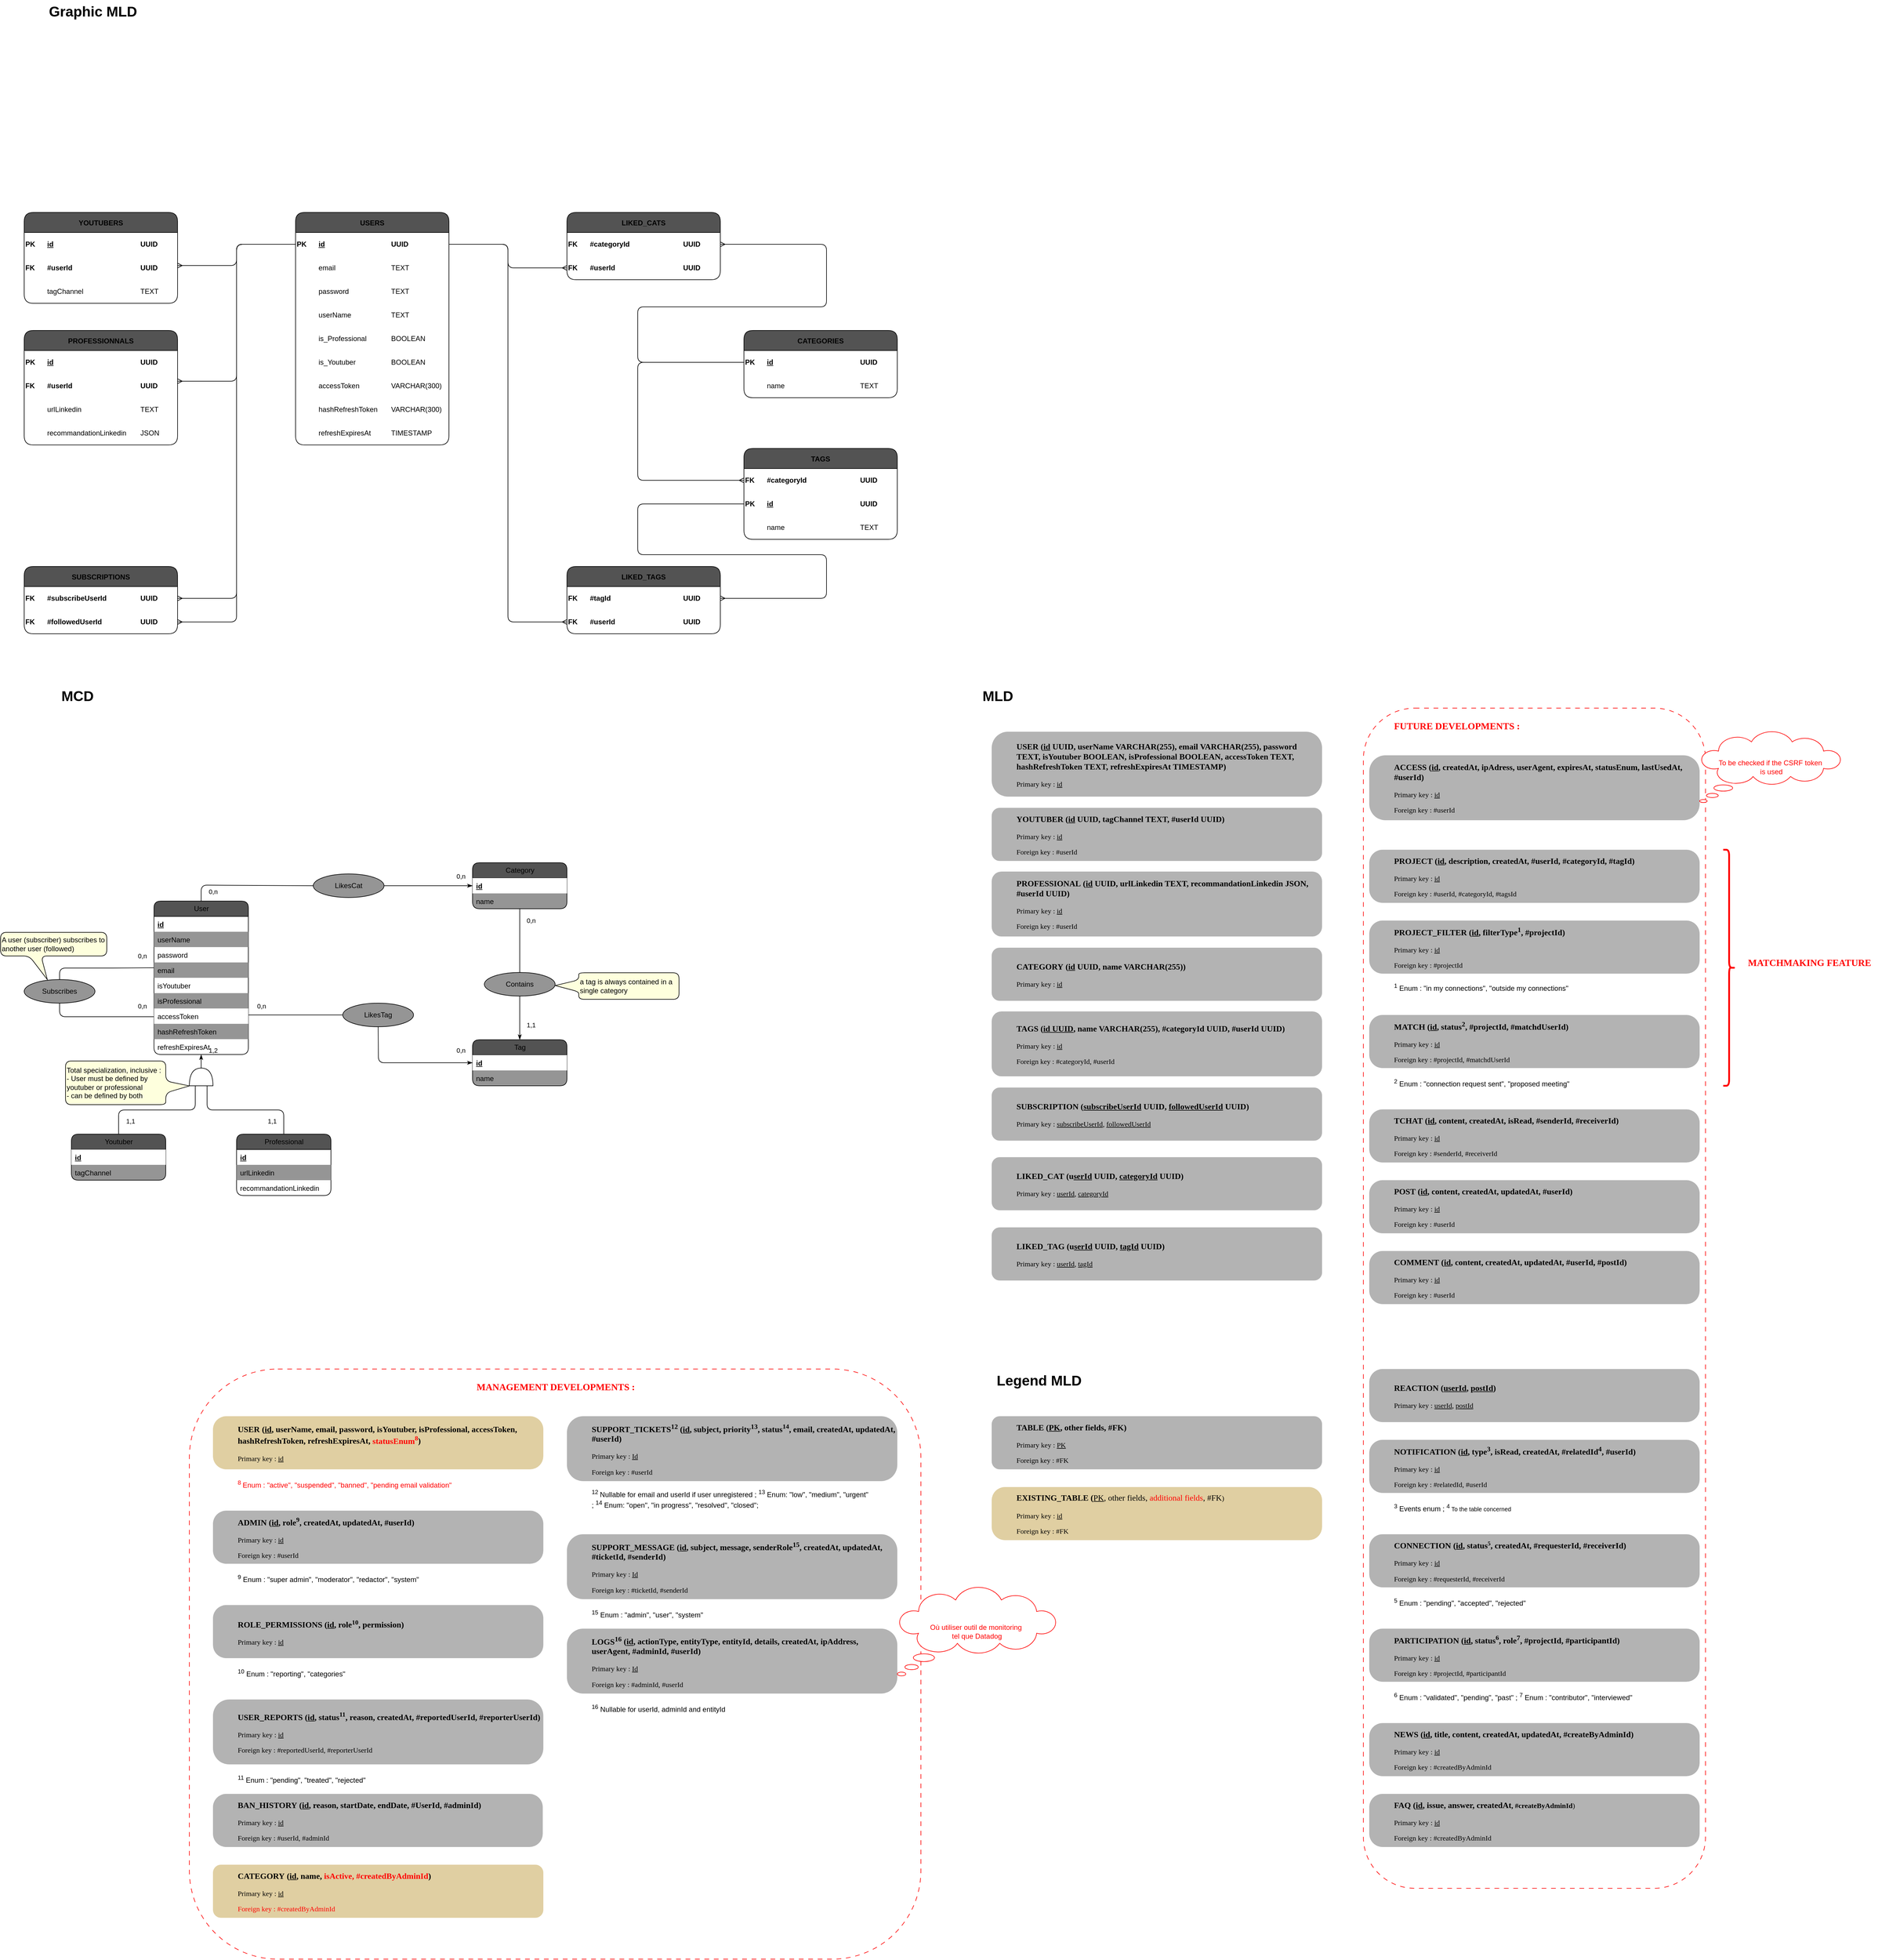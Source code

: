 <mxfile version="27.1.6">
  <diagram name="Page-1" id="kbPdjWkIte7VOqI4fmI9">
    <mxGraphModel dx="1699" dy="2163" grid="1" gridSize="10" guides="1" tooltips="1" connect="1" arrows="1" fold="1" page="1" pageScale="1" pageWidth="1654" pageHeight="1169" math="0" shadow="0">
      <root>
        <mxCell id="0" />
        <mxCell id="1" parent="0" />
        <mxCell id="E3WwiNB33DCXUEcqO3If-22" value="" style="rounded=1;whiteSpace=wrap;html=1;fillColor=none;dashed=1;dashPattern=8 8;strokeColor=light-dark(#FF0000,#FF0000);fontColor=light-dark(#FF0000,#FF0000);" parent="1" vertex="1">
          <mxGeometry x="360" y="1200" width="1240" height="1000" as="geometry" />
        </mxCell>
        <mxCell id="28MRgLjDr1vpFrhW2gKt-48" value="Professional" style="swimlane;fontStyle=0;childLayout=stackLayout;horizontal=1;startSize=26;fillColor=light-dark(#535353,#535353);horizontalStack=0;resizeParent=1;resizeParentMax=0;resizeLast=0;collapsible=1;marginBottom=0;html=1;rounded=1;swimlaneFillColor=light-dark(#FFFFFF,#FFFFFF);fontColor=light-dark(#000000,#000000);fillStyle=auto;" parent="1" vertex="1">
          <mxGeometry x="440" y="802" width="160" height="104" as="geometry">
            <mxRectangle x="360" y="280" width="120" height="30" as="alternateBounds" />
          </mxGeometry>
        </mxCell>
        <mxCell id="28MRgLjDr1vpFrhW2gKt-49" value="&lt;b&gt;&lt;u&gt;id&lt;/u&gt;&lt;/b&gt;" style="text;strokeColor=none;fillColor=none;align=left;verticalAlign=top;spacingLeft=4;spacingRight=4;overflow=hidden;rotatable=0;points=[[0,0.5],[1,0.5]];portConstraint=eastwest;whiteSpace=wrap;html=1;glass=0;shadow=0;fontColor=light-dark(#000000,#000000);" parent="28MRgLjDr1vpFrhW2gKt-48" vertex="1">
          <mxGeometry y="26" width="160" height="26" as="geometry" />
        </mxCell>
        <mxCell id="28MRgLjDr1vpFrhW2gKt-51" value="urlLinkedin" style="text;strokeColor=none;fillColor=light-dark(#959595,#959595);align=left;verticalAlign=top;spacingLeft=4;spacingRight=4;overflow=hidden;rotatable=0;points=[[0,0.5],[1,0.5]];portConstraint=eastwest;whiteSpace=wrap;html=1;fontColor=light-dark(#000000,#000000);" parent="28MRgLjDr1vpFrhW2gKt-48" vertex="1">
          <mxGeometry y="52" width="160" height="26" as="geometry" />
        </mxCell>
        <mxCell id="28MRgLjDr1vpFrhW2gKt-52" value="recommandationLinkedin" style="text;strokeColor=none;fillColor=none;align=left;verticalAlign=top;spacingLeft=4;spacingRight=4;overflow=hidden;rotatable=0;points=[[0,0.5],[1,0.5]];portConstraint=eastwest;whiteSpace=wrap;html=1;fontColor=light-dark(#000000,#000000);" parent="28MRgLjDr1vpFrhW2gKt-48" vertex="1">
          <mxGeometry y="78" width="160" height="26" as="geometry" />
        </mxCell>
        <mxCell id="28MRgLjDr1vpFrhW2gKt-69" value="" style="rounded=1;orthogonalLoop=1;jettySize=auto;html=1;endArrow=none;endFill=0;edgeStyle=orthogonalEdgeStyle;fontColor=light-dark(#000000,#000000);exitX=0;exitY=0.25;exitDx=0;exitDy=0;exitPerimeter=0;" parent="1" source="Qvpep5OPoOJTUXCLcmyq-1" target="28MRgLjDr1vpFrhW2gKt-62" edge="1">
          <mxGeometry relative="1" as="geometry" />
        </mxCell>
        <mxCell id="28MRgLjDr1vpFrhW2gKt-71" value="1,1" style="edgeLabel;html=1;align=center;verticalAlign=middle;resizable=0;points=[];labelBackgroundColor=none;fontColor=light-dark(#000000,#FFFFFF);" parent="28MRgLjDr1vpFrhW2gKt-69" vertex="1" connectable="0">
          <mxGeometry x="0.81" y="1" relative="1" as="geometry">
            <mxPoint x="19" y="-2" as="offset" />
          </mxGeometry>
        </mxCell>
        <object label="User" placeholders="1" id="28MRgLjDr1vpFrhW2gKt-53">
          <mxCell style="swimlane;fontStyle=0;childLayout=stackLayout;horizontal=1;startSize=26;fillColor=light-dark(#535353,#535353);horizontalStack=0;resizeParent=1;resizeParentMax=0;resizeLast=0;collapsible=1;marginBottom=0;html=1;rounded=1;swimlaneFillColor=light-dark(#FFFFFF,#FFFFFF);fontColor=light-dark(#000000,#000000);" parent="1" vertex="1">
            <mxGeometry x="300" y="407" width="160" height="260" as="geometry">
              <mxRectangle x="360" y="280" width="120" height="30" as="alternateBounds" />
            </mxGeometry>
          </mxCell>
        </object>
        <mxCell id="28MRgLjDr1vpFrhW2gKt-54" value="&lt;span style=&quot;color: rgba(0, 0, 0, 0); font-family: monospace; font-size: 0px; text-wrap-mode: nowrap;&quot;&gt;%3CmxGraphModel%3E%3Croot%3E%3CmxCell%20id%3D%220%22%2F%3E%3CmxCell%20id%3D%221%22%20parent%3D%220%22%2F%3E%3CmxCell%20id%3D%222%22%20value%3D%22%22%20style%3D%22sketch%3D0%3BpointerEvents%3D1%3Bshadow%3D0%3Bdashed%3D0%3Bhtml%3D1%3BstrokeColor%3Dnone%3BfillColor%3D%23505050%3BlabelPosition%3Dcenter%3BverticalLabelPosition%3Dbottom%3BverticalAlign%3Dtop%3BoutlineConnect%3D0%3Balign%3Dcenter%3Bshape%3Dmxgraph.office.security.key_permissions%3B%22%20vertex%3D%221%22%20parent%3D%221%22%3E%3CmxGeometry%20x%3D%22550%22%20y%3D%22610%22%20width%3D%2225%22%20height%3D%2253%22%20as%3D%22geometry%22%2F%3E%3C%2FmxCell%3E%3C%2Froot%3E%3C%2FmxGraphModel%3E&lt;/span&gt;&lt;span style=&quot;color: rgba(0, 0, 0, 0); font-family: monospace; font-size: 0px; text-wrap-mode: nowrap;&quot;&gt;%3CmxGraphModel%3E%3Croot%3E%3CmxCell%20id%3D%220%22%2F%3E%3CmxCell%20id%3D%221%22%20parent%3D%220%22%2F%3E%3CmxCell%20id%3D%222%22%20value%3D%22%22%20style%3D%22sketch%3D0%3BpointerEvents%3D1%3Bshadow%3D0%3Bdashed%3D0%3Bhtml%3D1%3BstrokeColor%3Dnone%3BfillColor%3D%23505050%3BlabelPosition%3Dcenter%3BverticalLabelPosition%3Dbottom%3BverticalAlign%3Dtop%3BoutlineConnect%3D0%3Balign%3Dcenter%3Bshape%3Dmxgraph.office.security.key_permissions%3B%22%20vertex%3D%221%22%20parent%3D%221%22%3E%3CmxGeometry%20x%3D%22550%22%20y%3D%22610%22%20width%3D%2225%22%20height%3D%2253%22%20as%3D%22geometry%22%2F%3E%3C%2FmxCell%3E%3C%2Froot%3E%3C%2FmxGraphModel%3E&lt;/span&gt;&lt;b&gt;&lt;u&gt;id&lt;/u&gt;&lt;/b&gt;" style="text;strokeColor=none;fillColor=none;align=left;verticalAlign=top;spacingLeft=4;spacingRight=4;overflow=hidden;rotatable=0;points=[[0,0.5],[1,0.5]];portConstraint=eastwest;whiteSpace=wrap;html=1;glass=0;shadow=0;fontColor=light-dark(#000000,#000000);" parent="28MRgLjDr1vpFrhW2gKt-53" vertex="1">
          <mxGeometry y="26" width="160" height="26" as="geometry" />
        </mxCell>
        <mxCell id="28MRgLjDr1vpFrhW2gKt-55" value="userName" style="text;strokeColor=none;fillColor=light-dark(#959595,#959595);align=left;verticalAlign=top;spacingLeft=4;spacingRight=4;overflow=hidden;rotatable=0;points=[[0,0.5],[1,0.5]];portConstraint=eastwest;whiteSpace=wrap;html=1;fontColor=light-dark(#000000,#000000);" parent="28MRgLjDr1vpFrhW2gKt-53" vertex="1">
          <mxGeometry y="52" width="160" height="26" as="geometry" />
        </mxCell>
        <mxCell id="28MRgLjDr1vpFrhW2gKt-56" value="password" style="text;strokeColor=none;fillColor=none;align=left;verticalAlign=top;spacingLeft=4;spacingRight=4;overflow=hidden;rotatable=0;points=[[0,0.5],[1,0.5]];portConstraint=eastwest;whiteSpace=wrap;html=1;fontColor=light-dark(#000000,#000000);" parent="28MRgLjDr1vpFrhW2gKt-53" vertex="1">
          <mxGeometry y="78" width="160" height="26" as="geometry" />
        </mxCell>
        <mxCell id="28MRgLjDr1vpFrhW2gKt-57" value="email" style="text;strokeColor=none;fillColor=light-dark(#959595,#959595);align=left;verticalAlign=top;spacingLeft=4;spacingRight=4;overflow=hidden;rotatable=0;points=[[0,0.5],[1,0.5]];portConstraint=eastwest;whiteSpace=wrap;html=1;fontColor=light-dark(#000000,#000000);" parent="28MRgLjDr1vpFrhW2gKt-53" vertex="1">
          <mxGeometry y="104" width="160" height="26" as="geometry" />
        </mxCell>
        <mxCell id="28MRgLjDr1vpFrhW2gKt-60" value="isYoutuber" style="text;strokeColor=none;fillColor=none;align=left;verticalAlign=top;spacingLeft=4;spacingRight=4;overflow=hidden;rotatable=0;points=[[0,0.5],[1,0.5]];portConstraint=eastwest;whiteSpace=wrap;html=1;fontColor=light-dark(#000000,#000000);gradientColor=none;" parent="28MRgLjDr1vpFrhW2gKt-53" vertex="1">
          <mxGeometry y="130" width="160" height="26" as="geometry" />
        </mxCell>
        <mxCell id="28MRgLjDr1vpFrhW2gKt-61" value="isProfessional" style="text;strokeColor=none;fillColor=light-dark(#959595,#959595);align=left;verticalAlign=top;spacingLeft=4;spacingRight=4;overflow=hidden;rotatable=0;points=[[0,0.5],[1,0.5]];portConstraint=eastwest;whiteSpace=wrap;html=1;fontColor=light-dark(#000000,#000000);" parent="28MRgLjDr1vpFrhW2gKt-53" vertex="1">
          <mxGeometry y="156" width="160" height="26" as="geometry" />
        </mxCell>
        <mxCell id="3oMIv6TkWolLjVPSOW3t-7" value="accessToken" style="text;strokeColor=none;fillColor=light-dark(#FFFFFF,#FFFFFF);align=left;verticalAlign=top;spacingLeft=4;spacingRight=4;overflow=hidden;rotatable=0;points=[[0,0.5],[1,0.5]];portConstraint=eastwest;whiteSpace=wrap;html=1;fontColor=light-dark(#000000,#000000);rounded=0;" vertex="1" parent="28MRgLjDr1vpFrhW2gKt-53">
          <mxGeometry y="182" width="160" height="26" as="geometry" />
        </mxCell>
        <mxCell id="3oMIv6TkWolLjVPSOW3t-8" value="hashRefreshToken" style="text;strokeColor=none;fillColor=light-dark(#959595,#959595);align=left;verticalAlign=top;spacingLeft=4;spacingRight=4;overflow=hidden;rotatable=0;points=[[0,0.5],[1,0.5]];portConstraint=eastwest;whiteSpace=wrap;html=1;fontColor=light-dark(#000000,#000000);rounded=0;" vertex="1" parent="28MRgLjDr1vpFrhW2gKt-53">
          <mxGeometry y="208" width="160" height="26" as="geometry" />
        </mxCell>
        <mxCell id="3oMIv6TkWolLjVPSOW3t-9" value="refreshExpiresAt" style="text;strokeColor=none;fillColor=none;align=left;verticalAlign=top;spacingLeft=4;spacingRight=4;overflow=hidden;rotatable=0;points=[[0,0.5],[1,0.5]];portConstraint=eastwest;whiteSpace=wrap;html=1;fontColor=light-dark(#000000,#000000);rounded=0;" vertex="1" parent="28MRgLjDr1vpFrhW2gKt-53">
          <mxGeometry y="234" width="160" height="26" as="geometry" />
        </mxCell>
        <object label="Youtuber" placeholders="1" id="28MRgLjDr1vpFrhW2gKt-62">
          <mxCell style="swimlane;fontStyle=0;childLayout=stackLayout;horizontal=1;startSize=26;fillColor=light-dark(#535353,#535353);horizontalStack=0;resizeParent=1;resizeParentMax=0;resizeLast=0;collapsible=1;marginBottom=0;html=1;rounded=1;swimlaneFillColor=light-dark(#959595,#959595);fontColor=light-dark(#000000,#000000);" parent="1" vertex="1">
            <mxGeometry x="160" y="802" width="160" height="78" as="geometry">
              <mxRectangle x="360" y="280" width="120" height="30" as="alternateBounds" />
            </mxGeometry>
          </mxCell>
        </object>
        <mxCell id="28MRgLjDr1vpFrhW2gKt-63" value="&lt;b&gt;&lt;u&gt;id&lt;/u&gt;&lt;/b&gt;" style="text;strokeColor=none;fillColor=light-dark(#FFFFFF,#FFFFFF);align=left;verticalAlign=top;spacingLeft=4;spacingRight=4;overflow=hidden;rotatable=0;points=[[0,0.5],[1,0.5]];portConstraint=eastwest;whiteSpace=wrap;html=1;glass=0;shadow=0;fontColor=light-dark(#000000,#000000);" parent="28MRgLjDr1vpFrhW2gKt-62" vertex="1">
          <mxGeometry y="26" width="160" height="26" as="geometry" />
        </mxCell>
        <mxCell id="28MRgLjDr1vpFrhW2gKt-65" value="tagChannel" style="text;strokeColor=none;fillColor=none;align=left;verticalAlign=top;spacingLeft=4;spacingRight=4;overflow=hidden;rotatable=0;points=[[0,0.5],[1,0.5]];portConstraint=eastwest;whiteSpace=wrap;html=1;fontColor=light-dark(#000000,#000000);" parent="28MRgLjDr1vpFrhW2gKt-62" vertex="1">
          <mxGeometry y="52" width="160" height="26" as="geometry" />
        </mxCell>
        <mxCell id="28MRgLjDr1vpFrhW2gKt-83" value="" style="rounded=1;orthogonalLoop=1;jettySize=auto;html=1;endArrow=classicThin;endFill=1;fontColor=light-dark(#000000,#000000);" parent="1" target="28MRgLjDr1vpFrhW2gKt-80" edge="1">
          <mxGeometry relative="1" as="geometry">
            <mxPoint x="920" y="568" as="sourcePoint" />
          </mxGeometry>
        </mxCell>
        <mxCell id="Qvpep5OPoOJTUXCLcmyq-9" value="1,1" style="edgeLabel;html=1;align=center;verticalAlign=middle;resizable=0;points=[];" parent="28MRgLjDr1vpFrhW2gKt-83" vertex="1" connectable="0">
          <mxGeometry x="0.742" y="-3" relative="1" as="geometry">
            <mxPoint x="22" y="-16" as="offset" />
          </mxGeometry>
        </mxCell>
        <object label="Category" placeholders="1" id="28MRgLjDr1vpFrhW2gKt-72">
          <mxCell style="swimlane;fontStyle=0;childLayout=stackLayout;horizontal=1;startSize=26;fillColor=light-dark(#535353,#535353);horizontalStack=0;resizeParent=1;resizeParentMax=0;resizeLast=0;collapsible=1;marginBottom=0;html=1;rounded=1;swimlaneFillColor=light-dark(#959595,#959595);fontColor=light-dark(#000000,#000000);" parent="1" vertex="1">
            <mxGeometry x="840" y="342" width="160" height="78" as="geometry">
              <mxRectangle x="360" y="280" width="120" height="30" as="alternateBounds" />
            </mxGeometry>
          </mxCell>
        </object>
        <mxCell id="28MRgLjDr1vpFrhW2gKt-73" value="&lt;b&gt;&lt;u&gt;id&lt;/u&gt;&lt;/b&gt;" style="text;strokeColor=none;fillColor=light-dark(#FFFFFF,#FFFFFF);align=left;verticalAlign=top;spacingLeft=4;spacingRight=4;overflow=hidden;rotatable=0;points=[[0,0.5],[1,0.5]];portConstraint=eastwest;whiteSpace=wrap;html=1;glass=0;shadow=0;fontColor=light-dark(#000000,#000000);" parent="28MRgLjDr1vpFrhW2gKt-72" vertex="1">
          <mxGeometry y="26" width="160" height="26" as="geometry" />
        </mxCell>
        <mxCell id="28MRgLjDr1vpFrhW2gKt-74" value="name" style="text;strokeColor=none;fillColor=none;align=left;verticalAlign=top;spacingLeft=4;spacingRight=4;overflow=hidden;rotatable=0;points=[[0,0.5],[1,0.5]];portConstraint=eastwest;whiteSpace=wrap;html=1;fontColor=light-dark(#000000,#000000);" parent="28MRgLjDr1vpFrhW2gKt-72" vertex="1">
          <mxGeometry y="52" width="160" height="26" as="geometry" />
        </mxCell>
        <object label="Tag" placeholders="1" id="28MRgLjDr1vpFrhW2gKt-80">
          <mxCell style="swimlane;fontStyle=0;childLayout=stackLayout;horizontal=1;startSize=26;fillColor=light-dark(#535353,#535353);horizontalStack=0;resizeParent=1;resizeParentMax=0;resizeLast=0;collapsible=1;marginBottom=0;html=1;rounded=1;swimlaneFillColor=light-dark(#959595,#959595);fontColor=light-dark(#000000,#000000);" parent="1" vertex="1">
            <mxGeometry x="840" y="642" width="160" height="78" as="geometry">
              <mxRectangle x="1161" y="760" width="120" height="30" as="alternateBounds" />
            </mxGeometry>
          </mxCell>
        </object>
        <mxCell id="28MRgLjDr1vpFrhW2gKt-81" value="&lt;b&gt;&lt;u&gt;id&lt;/u&gt;&lt;/b&gt;" style="text;strokeColor=none;fillColor=light-dark(#FFFFFF,#FFFFFF);align=left;verticalAlign=top;spacingLeft=4;spacingRight=4;overflow=hidden;rotatable=0;points=[[0,0.5],[1,0.5]];portConstraint=eastwest;whiteSpace=wrap;html=1;glass=0;shadow=0;fontColor=light-dark(#000000,#000000);" parent="28MRgLjDr1vpFrhW2gKt-80" vertex="1">
          <mxGeometry y="26" width="160" height="26" as="geometry" />
        </mxCell>
        <mxCell id="28MRgLjDr1vpFrhW2gKt-82" value="name" style="text;strokeColor=none;fillColor=none;align=left;verticalAlign=top;spacingLeft=4;spacingRight=4;overflow=hidden;rotatable=0;points=[[0,0.5],[1,0.5]];portConstraint=eastwest;whiteSpace=wrap;html=1;fontColor=light-dark(#000000,#000000);" parent="28MRgLjDr1vpFrhW2gKt-80" vertex="1">
          <mxGeometry y="52" width="160" height="26" as="geometry" />
        </mxCell>
        <mxCell id="28MRgLjDr1vpFrhW2gKt-113" style="rounded=1;orthogonalLoop=1;jettySize=auto;html=1;endArrow=none;endFill=0;fontColor=light-dark(#000000,#000000);entryX=0;entryY=0.5;entryDx=0;entryDy=0;exitX=0.5;exitY=1;exitDx=0;exitDy=0;" parent="1" edge="1">
          <mxGeometry relative="1" as="geometry">
            <Array as="points">
              <mxPoint x="140" y="603" />
            </Array>
            <mxPoint x="140" y="580" as="sourcePoint" />
            <mxPoint x="300" y="603" as="targetPoint" />
          </mxGeometry>
        </mxCell>
        <mxCell id="Qvpep5OPoOJTUXCLcmyq-27" value="0,n" style="edgeLabel;html=1;align=center;verticalAlign=middle;resizable=0;points=[];" parent="28MRgLjDr1vpFrhW2gKt-113" vertex="1" connectable="0">
          <mxGeometry x="0.777" y="-2" relative="1" as="geometry">
            <mxPoint y="-20" as="offset" />
          </mxGeometry>
        </mxCell>
        <mxCell id="28MRgLjDr1vpFrhW2gKt-120" value="" style="rounded=1;orthogonalLoop=1;jettySize=auto;html=1;jumpStyle=none;strokeColor=default;endArrow=none;endFill=0;fontColor=light-dark(#000000,#000000);entryX=0.5;entryY=0;entryDx=0;entryDy=0;exitX=0;exitY=0.5;exitDx=0;exitDy=0;" parent="1" source="Qvpep5OPoOJTUXCLcmyq-23" target="28MRgLjDr1vpFrhW2gKt-53" edge="1">
          <mxGeometry relative="1" as="geometry">
            <mxPoint x="600" y="380" as="sourcePoint" />
            <mxPoint x="680" y="570" as="targetPoint" />
            <Array as="points">
              <mxPoint x="380" y="380" />
            </Array>
          </mxGeometry>
        </mxCell>
        <mxCell id="Qvpep5OPoOJTUXCLcmyq-30" value="0,n" style="edgeLabel;html=1;align=center;verticalAlign=middle;resizable=0;points=[];" parent="28MRgLjDr1vpFrhW2gKt-120" vertex="1" connectable="0">
          <mxGeometry x="0.827" relative="1" as="geometry">
            <mxPoint x="20" y="3" as="offset" />
          </mxGeometry>
        </mxCell>
        <mxCell id="28MRgLjDr1vpFrhW2gKt-127" value="" style="rounded=1;orthogonalLoop=1;jettySize=auto;html=1;endArrow=none;endFill=1;edgeStyle=orthogonalEdgeStyle;fontColor=light-dark(#000000,#000000);startArrow=classicThin;startFill=1;" parent="1" source="28MRgLjDr1vpFrhW2gKt-80" edge="1">
          <mxGeometry relative="1" as="geometry">
            <mxPoint x="1161" y="825" as="sourcePoint" />
            <mxPoint x="680" y="620" as="targetPoint" />
          </mxGeometry>
        </mxCell>
        <mxCell id="Qvpep5OPoOJTUXCLcmyq-26" value="0,n" style="edgeLabel;html=1;align=center;verticalAlign=middle;resizable=0;points=[];" parent="28MRgLjDr1vpFrhW2gKt-127" vertex="1" connectable="0">
          <mxGeometry x="-0.742" relative="1" as="geometry">
            <mxPoint x="8" y="-21" as="offset" />
          </mxGeometry>
        </mxCell>
        <mxCell id="temJHS14F2omv68zXtzl-1" value="MLD" style="text;strokeColor=none;fillColor=none;html=1;fontSize=24;fontStyle=1;verticalAlign=middle;align=center;fontColor=light-dark(#000000,#FFFFFF);" parent="1" vertex="1">
          <mxGeometry x="1680" y="40" width="100" height="40" as="geometry" />
        </mxCell>
        <mxCell id="temJHS14F2omv68zXtzl-17" value="&lt;blockquote style=&quot;margin: 0 0 0 40px; border: none; padding: 0px;&quot;&gt;&lt;h3 style=&quot;&quot;&gt;&lt;font face=&quot;Comic Sans MS&quot; style=&quot;&quot;&gt;&lt;b style=&quot;line-height: 100%;&quot;&gt;USER &lt;/b&gt;(&lt;u&gt;id&lt;/u&gt;&amp;nbsp;&lt;font style=&quot;&quot;&gt;UUID&lt;/font&gt;, userName &lt;font style=&quot;&quot;&gt;VARCHAR(255)&lt;/font&gt;, email &lt;font style=&quot;&quot;&gt;VARCHAR(255)&lt;/font&gt;, password &lt;font&gt;TEXT&lt;/font&gt;, isYoutuber &lt;font&gt;BOOLEAN&lt;/font&gt;, isProfessional &lt;font&gt;BOOLEAN&lt;/font&gt;, accessToken TEXT, hashRefreshToken TEXT, refreshExpiresAt TIMESTAMP)&lt;/font&gt;&lt;/h3&gt;&lt;p style=&quot;&quot;&gt;&lt;font face=&quot;Comic Sans MS&quot; style=&quot;&quot;&gt;Primary key : &lt;u&gt;id&lt;/u&gt;&lt;/font&gt;&lt;/p&gt;&lt;/blockquote&gt;" style="rounded=1;whiteSpace=wrap;html=1;strokeColor=none;arcSize=25;fillColor=light-dark(#B3B3B3,#B3B3B3);align=left;fontColor=light-dark(#000000,#000000);" parent="1" vertex="1">
          <mxGeometry x="1720" y="120" width="560" height="110" as="geometry" />
        </mxCell>
        <mxCell id="temJHS14F2omv68zXtzl-18" value="&lt;blockquote style=&quot;margin: 0 0 0 40px; border: none; padding: 0px;&quot;&gt;&lt;h3 style=&quot;&quot;&gt;&lt;font face=&quot;Comic Sans MS&quot; style=&quot;&quot;&gt;&lt;b style=&quot;line-height: 100%;&quot;&gt;YOUTUBER&amp;nbsp;&lt;/b&gt;(&lt;u&gt;id&lt;/u&gt;&amp;nbsp;UUID, tagChannel TEXT, #userId UUID)&lt;/font&gt;&lt;/h3&gt;&lt;p style=&quot;&quot;&gt;&lt;font face=&quot;Comic Sans MS&quot; style=&quot;&quot;&gt;Primary key : &lt;u&gt;id&lt;/u&gt;&lt;/font&gt;&lt;/p&gt;&lt;p style=&quot;&quot;&gt;&lt;font face=&quot;Comic Sans MS&quot; style=&quot;&quot;&gt;Foreign key : #userId&lt;/font&gt;&lt;/p&gt;&lt;/blockquote&gt;" style="rounded=1;whiteSpace=wrap;html=1;strokeColor=none;align=left;fillColor=light-dark(#B3B3B3,#B3B3B3);fontColor=light-dark(#000000,#000000);" parent="1" vertex="1">
          <mxGeometry x="1720" y="249" width="560" height="90" as="geometry" />
        </mxCell>
        <mxCell id="i6DJvglwpFI4KG_XhVRq-2" value="&lt;blockquote style=&quot;margin: 0 0 0 40px; border: none; padding: 0px;&quot;&gt;&lt;h3 style=&quot;&quot;&gt;&lt;font style=&quot;&quot; face=&quot;Comic Sans MS&quot;&gt;&lt;b style=&quot;line-height: 100%;&quot;&gt;PROFESSIONAL&amp;nbsp;&lt;/b&gt;(&lt;u&gt;id&lt;/u&gt; UUID, urlLinkedin TEXT, recommandationLinkedin JSON, #userId UUID)&lt;/font&gt;&lt;/h3&gt;&lt;p style=&quot;&quot;&gt;&lt;font style=&quot;&quot; face=&quot;Comic Sans MS&quot;&gt;Primary key : &lt;u&gt;id&lt;/u&gt;&lt;/font&gt;&lt;/p&gt;&lt;p style=&quot;&quot;&gt;&lt;font style=&quot;&quot; face=&quot;Comic Sans MS&quot;&gt;Foreign key : #userId&lt;/font&gt;&lt;/p&gt;&lt;/blockquote&gt;" style="rounded=1;whiteSpace=wrap;html=1;strokeColor=none;align=left;fillColor=light-dark(#B3B3B3,#B3B3B3);fontColor=light-dark(#000000,#000000);" parent="1" vertex="1">
          <mxGeometry x="1720" y="357" width="560" height="110" as="geometry" />
        </mxCell>
        <mxCell id="i6DJvglwpFI4KG_XhVRq-3" value="&lt;blockquote style=&quot;margin: 0 0 0 40px; border: none; padding: 0px;&quot;&gt;&lt;h3 style=&quot;&quot;&gt;&lt;font style=&quot;&quot; face=&quot;Comic Sans MS&quot;&gt;&lt;b style=&quot;line-height: 100%;&quot;&gt;CATEGORY&amp;nbsp;&lt;/b&gt;(&lt;u&gt;id&lt;/u&gt; UUID, name VARCHAR(255))&lt;/font&gt;&lt;/h3&gt;&lt;p style=&quot;&quot;&gt;&lt;font style=&quot;&quot; face=&quot;Comic Sans MS&quot;&gt;Primary key : &lt;u&gt;id&lt;/u&gt;&lt;/font&gt;&lt;/p&gt;&lt;/blockquote&gt;" style="rounded=1;whiteSpace=wrap;html=1;strokeColor=none;align=left;fillColor=light-dark(#B3B3B3,#B3B3B3);fontColor=light-dark(#000000,#000000);" parent="1" vertex="1">
          <mxGeometry x="1720" y="486" width="560" height="90" as="geometry" />
        </mxCell>
        <mxCell id="i6DJvglwpFI4KG_XhVRq-4" value="&lt;blockquote style=&quot;margin: 0 0 0 40px; border: none; padding: 0px;&quot;&gt;&lt;h3 style=&quot;&quot;&gt;&lt;font style=&quot;&quot; face=&quot;Comic Sans MS&quot;&gt;&lt;b style=&quot;line-height: 100%;&quot;&gt;TAGS&amp;nbsp;&lt;/b&gt;(&lt;u&gt;id UUID&lt;/u&gt;, name VARCHAR(255), #categoryId UUID, #userId UUID)&lt;/font&gt;&lt;/h3&gt;&lt;p style=&quot;&quot;&gt;&lt;font style=&quot;&quot; face=&quot;Comic Sans MS&quot;&gt;Primary key : &lt;u&gt;id&lt;/u&gt;&lt;/font&gt;&lt;/p&gt;&lt;p style=&quot;&quot;&gt;&lt;font style=&quot;&quot; face=&quot;Comic Sans MS&quot;&gt;Foreign key : #categoryId, #userId&lt;/font&gt;&lt;/p&gt;&lt;/blockquote&gt;" style="rounded=1;whiteSpace=wrap;html=1;strokeColor=none;align=left;fillColor=light-dark(#B3B3B3,#B3B3B3);fontColor=light-dark(#000000,#000000);" parent="1" vertex="1">
          <mxGeometry x="1720" y="594" width="560" height="110" as="geometry" />
        </mxCell>
        <mxCell id="i6DJvglwpFI4KG_XhVRq-5" value="&lt;blockquote style=&quot;margin: 0 0 0 40px; border: none; padding: 0px;&quot;&gt;&lt;h3 style=&quot;&quot;&gt;&lt;font style=&quot;&quot; face=&quot;Comic Sans MS&quot;&gt;&lt;b style=&quot;line-height: 100%;&quot;&gt;SUBSCRIPTION&amp;nbsp;&lt;/b&gt;(&lt;u&gt;subscribeUserId&lt;/u&gt;&amp;nbsp;UUID, &lt;u&gt;followedUserId&lt;/u&gt;&amp;nbsp;UUID)&lt;/font&gt;&lt;/h3&gt;&lt;p style=&quot;&quot;&gt;&lt;font style=&quot;&quot; face=&quot;Comic Sans MS&quot;&gt;Primary key : &lt;u&gt;subscribeUserId&lt;/u&gt;, &lt;u&gt;followedUserId&lt;/u&gt;&lt;/font&gt;&lt;/p&gt;&lt;/blockquote&gt;" style="rounded=1;whiteSpace=wrap;html=1;strokeColor=none;align=left;fillColor=light-dark(#B3B3B3,#B3B3B3);fontColor=light-dark(#000000,#000000);" parent="1" vertex="1">
          <mxGeometry x="1720" y="723" width="560" height="90" as="geometry" />
        </mxCell>
        <mxCell id="i6DJvglwpFI4KG_XhVRq-6" value="&lt;blockquote style=&quot;margin: 0 0 0 40px; border: none; padding: 0px;&quot;&gt;&lt;h3 style=&quot;&quot;&gt;&lt;font style=&quot;&quot; face=&quot;Comic Sans MS&quot;&gt;&lt;b style=&quot;line-height: 100%;&quot;&gt;LIKED_CAT&amp;nbsp;&lt;/b&gt;(u&lt;u&gt;serId&lt;/u&gt; UUID, &lt;u&gt;categoryId&lt;/u&gt;&amp;nbsp;UUID)&lt;/font&gt;&lt;/h3&gt;&lt;p style=&quot;&quot;&gt;&lt;font style=&quot;&quot; face=&quot;Comic Sans MS&quot;&gt;Primary key : &lt;u&gt;userId&lt;/u&gt;, &lt;u&gt;categoryId&lt;/u&gt;&lt;/font&gt;&lt;/p&gt;&lt;/blockquote&gt;" style="rounded=1;whiteSpace=wrap;html=1;strokeColor=none;align=left;fillColor=light-dark(#B3B3B3,#B3B3B3);fontColor=light-dark(#000000,#000000);" parent="1" vertex="1">
          <mxGeometry x="1720" y="841" width="560" height="90" as="geometry" />
        </mxCell>
        <mxCell id="i6DJvglwpFI4KG_XhVRq-7" value="" style="rounded=1;whiteSpace=wrap;html=1;fillColor=none;dashed=1;dashPattern=8 8;strokeColor=light-dark(#FF0000,#FF0000);fontColor=light-dark(#FF0000,#FF0000);" parent="1" vertex="1">
          <mxGeometry x="2350" y="80" width="580" height="2000" as="geometry" />
        </mxCell>
        <mxCell id="i6DJvglwpFI4KG_XhVRq-8" value="&lt;blockquote style=&quot;margin: 0 0 0 40px; border: none; padding: 0px;&quot;&gt;&lt;font style=&quot;&quot;&gt;FUTURE DEVELOPMENTS&amp;nbsp;:&amp;nbsp;&lt;/font&gt;&lt;/blockquote&gt;" style="text;strokeColor=none;fillColor=none;html=1;fontSize=16;fontStyle=1;verticalAlign=middle;align=left;fontFamily=Comic Sans MS;whiteSpace=wrap;fontColor=light-dark(#FF0000,#FF0000);" parent="1" vertex="1">
          <mxGeometry x="2360" y="80" width="560" height="60" as="geometry" />
        </mxCell>
        <mxCell id="i6DJvglwpFI4KG_XhVRq-10" value="&lt;blockquote style=&quot;margin: 0 0 0 40px; border: none; padding: 0px;&quot;&gt;&lt;h3 style=&quot;&quot;&gt;&lt;font style=&quot;&quot; face=&quot;Comic Sans MS&quot;&gt;&lt;b style=&quot;line-height: 100%;&quot;&gt;ACCESS&amp;nbsp;&lt;/b&gt;(&lt;u&gt;id&lt;/u&gt;, createdAt, ipAdress, userAgent, expiresAt, statusEnum, lastUsedAt, #userId)&lt;/font&gt;&lt;/h3&gt;&lt;p style=&quot;&quot;&gt;&lt;font style=&quot;&quot; face=&quot;Comic Sans MS&quot;&gt;Primary key : &lt;u&gt;id&lt;/u&gt;&lt;/font&gt;&lt;/p&gt;&lt;p style=&quot;&quot;&gt;&lt;span style=&quot;font-family: &amp;quot;Comic Sans MS&amp;quot;;&quot;&gt;&lt;font style=&quot;&quot;&gt;Foreign key : #userId&lt;/font&gt;&lt;/span&gt;&lt;font style=&quot;&quot; face=&quot;Comic Sans MS&quot;&gt;&lt;u&gt;&lt;/u&gt;&lt;/font&gt;&lt;/p&gt;&lt;/blockquote&gt;" style="rounded=1;whiteSpace=wrap;html=1;strokeColor=none;arcSize=25;fillColor=light-dark(#B3B3B3,#B3B3B3);align=left;fontColor=light-dark(#000000,#000000);" parent="1" vertex="1">
          <mxGeometry x="2360" y="160" width="560" height="110" as="geometry" />
        </mxCell>
        <mxCell id="i6DJvglwpFI4KG_XhVRq-11" value="To be checked if the CSRF token&lt;br&gt;&amp;nbsp;is used" style="whiteSpace=wrap;shape=mxgraph.basic.cloud_callout;html=1;verticalAlign=middle;fontColor=light-dark(#FF0000,#FF0000);strokeColor=light-dark(#FF0000,#FF0000);fillColor=light-dark(#FFFFFF,#000000);" parent="1" vertex="1">
          <mxGeometry x="2920" y="120" width="240" height="120" as="geometry" />
        </mxCell>
        <mxCell id="E3WwiNB33DCXUEcqO3If-1" value="&lt;blockquote style=&quot;margin: 0 0 0 40px; border: none; padding: 0px;&quot;&gt;&lt;h3 style=&quot;&quot;&gt;&lt;font style=&quot;&quot; face=&quot;Comic Sans MS&quot;&gt;&lt;b style=&quot;line-height: 100%;&quot;&gt;PROJECT&amp;nbsp;&lt;/b&gt;(&lt;u&gt;id&lt;/u&gt;, description, createdAt, #userId, #categoryId, #tagId)&lt;/font&gt;&lt;/h3&gt;&lt;p style=&quot;&quot;&gt;&lt;font style=&quot;&quot; face=&quot;Comic Sans MS&quot;&gt;Primary key : &lt;u&gt;id&lt;/u&gt;&lt;/font&gt;&lt;/p&gt;&lt;p style=&quot;&quot;&gt;&lt;span style=&quot;font-family: &amp;quot;Comic Sans MS&amp;quot;;&quot;&gt;&lt;font style=&quot;&quot;&gt;Foreign key : #userId, #categoryId, #tagsId&lt;/font&gt;&lt;/span&gt;&lt;font style=&quot;&quot; face=&quot;Comic Sans MS&quot;&gt;&lt;u&gt;&lt;/u&gt;&lt;/font&gt;&lt;/p&gt;&lt;/blockquote&gt;" style="rounded=1;whiteSpace=wrap;html=1;strokeColor=none;arcSize=25;fillColor=light-dark(#B3B3B3,#B3B3B3);align=left;fontColor=light-dark(#000000,#000000);" parent="1" vertex="1">
          <mxGeometry x="2360" y="320" width="560" height="90" as="geometry" />
        </mxCell>
        <mxCell id="E3WwiNB33DCXUEcqO3If-2" value="&lt;blockquote style=&quot;margin: 0 0 0 40px; border: none; padding: 0px;&quot;&gt;&lt;h3 style=&quot;&quot;&gt;&lt;font style=&quot;&quot; face=&quot;Comic Sans MS&quot;&gt;&lt;b style=&quot;line-height: 100%;&quot;&gt;PROJECT_FILTER&amp;nbsp;&lt;/b&gt;(&lt;u&gt;id&lt;/u&gt;, filterType&lt;sup&gt;1&lt;/sup&gt;, #projectId)&lt;/font&gt;&lt;/h3&gt;&lt;p style=&quot;&quot;&gt;&lt;font style=&quot;&quot; face=&quot;Comic Sans MS&quot;&gt;Primary key : &lt;u&gt;id&lt;/u&gt;&lt;/font&gt;&lt;/p&gt;&lt;p style=&quot;&quot;&gt;&lt;span style=&quot;font-family: &amp;quot;Comic Sans MS&amp;quot;;&quot;&gt;&lt;font style=&quot;&quot;&gt;Foreign key : #projectId&lt;/font&gt;&lt;/span&gt;&lt;/p&gt;&lt;/blockquote&gt;" style="rounded=1;whiteSpace=wrap;html=1;strokeColor=none;arcSize=25;fillColor=light-dark(#B3B3B3,#B3B3B3);align=left;fontColor=light-dark(#000000,#000000);" parent="1" vertex="1">
          <mxGeometry x="2360" y="440" width="560" height="90" as="geometry" />
        </mxCell>
        <mxCell id="E3WwiNB33DCXUEcqO3If-3" value="&lt;sup&gt;1&lt;/sup&gt; Enum : &quot;in my connections&quot;, &quot;outside my connections&quot;" style="text;html=1;align=left;verticalAlign=middle;whiteSpace=wrap;rounded=0;fontColor=light-dark(#000000,#FFFFFF);" parent="1" vertex="1">
          <mxGeometry x="2400" y="538" width="300" height="30" as="geometry" />
        </mxCell>
        <mxCell id="E3WwiNB33DCXUEcqO3If-4" value="&lt;blockquote style=&quot;margin: 0 0 0 40px; border: none; padding: 0px;&quot;&gt;&lt;h3 style=&quot;&quot;&gt;&lt;font style=&quot;&quot; face=&quot;Comic Sans MS&quot;&gt;&lt;b style=&quot;line-height: 100%;&quot;&gt;MATCH&amp;nbsp;&lt;/b&gt;(&lt;u&gt;id&lt;/u&gt;, status&lt;sup&gt;2&lt;/sup&gt;, #projectId, #matchdUserId)&lt;/font&gt;&lt;/h3&gt;&lt;p style=&quot;&quot;&gt;&lt;font style=&quot;&quot; face=&quot;Comic Sans MS&quot;&gt;Primary key : &lt;u&gt;id&lt;/u&gt;&lt;/font&gt;&lt;/p&gt;&lt;p style=&quot;&quot;&gt;&lt;span style=&quot;font-family: &amp;quot;Comic Sans MS&amp;quot;;&quot;&gt;&lt;font style=&quot;&quot;&gt;Foreign key : #projectId,&amp;nbsp;&lt;/font&gt;&lt;/span&gt;&lt;span style=&quot;font-family: &amp;quot;Comic Sans MS&amp;quot;; background-color: transparent;&quot;&gt;&lt;font style=&quot;&quot;&gt;#matchdUserId&lt;/font&gt;&lt;/span&gt;&lt;/p&gt;&lt;/blockquote&gt;" style="rounded=1;whiteSpace=wrap;html=1;strokeColor=none;arcSize=25;fillColor=light-dark(#B3B3B3,#B3B3B3);align=left;fontColor=light-dark(#000000,#000000);" parent="1" vertex="1">
          <mxGeometry x="2360" y="600" width="560" height="90" as="geometry" />
        </mxCell>
        <mxCell id="E3WwiNB33DCXUEcqO3If-5" value="&lt;sup&gt;2&lt;/sup&gt; Enum : &quot;connection request sent&quot;, &quot;proposed meeting&quot;" style="text;html=1;align=left;verticalAlign=middle;whiteSpace=wrap;rounded=0;fontColor=light-dark(#000000,#FFFFFF);" parent="1" vertex="1">
          <mxGeometry x="2400" y="700" width="480" height="30" as="geometry" />
        </mxCell>
        <mxCell id="E3WwiNB33DCXUEcqO3If-6" value="" style="shape=curlyBracket;whiteSpace=wrap;html=1;rounded=1;flipH=1;labelPosition=right;verticalLabelPosition=middle;align=left;verticalAlign=middle;strokeColor=light-dark(#FF0000,#FF0000);strokeWidth=3;fontColor=light-dark(#FF0000,#FF0000);" parent="1" vertex="1">
          <mxGeometry x="2960" y="320" width="20" height="400" as="geometry" />
        </mxCell>
        <mxCell id="E3WwiNB33DCXUEcqO3If-7" value="&lt;blockquote style=&quot;margin: 0 0 0 40px; border: none; padding: 0px;&quot;&gt;&lt;font style=&quot;&quot;&gt;MATCHMAKING FEATURE&lt;/font&gt;&lt;/blockquote&gt;" style="text;strokeColor=none;fillColor=none;html=1;fontSize=16;fontStyle=1;verticalAlign=middle;align=left;fontFamily=Comic Sans MS;whiteSpace=wrap;fontColor=light-dark(#FF0000,#FF0000);" parent="1" vertex="1">
          <mxGeometry x="2960" y="481" width="280" height="60" as="geometry" />
        </mxCell>
        <mxCell id="E3WwiNB33DCXUEcqO3If-8" value="&lt;blockquote style=&quot;margin: 0 0 0 40px; border: none; padding: 0px;&quot;&gt;&lt;h3 style=&quot;&quot;&gt;&lt;font style=&quot;&quot; face=&quot;Comic Sans MS&quot;&gt;&lt;b style=&quot;line-height: 100%;&quot;&gt;TCHAT&amp;nbsp;&lt;/b&gt;(&lt;u&gt;id&lt;/u&gt;, content, createdAt, isRead, #senderId, #receiverId)&lt;/font&gt;&lt;/h3&gt;&lt;p style=&quot;&quot;&gt;&lt;font style=&quot;&quot; face=&quot;Comic Sans MS&quot;&gt;Primary key : &lt;u&gt;id&lt;/u&gt;&lt;/font&gt;&lt;/p&gt;&lt;p style=&quot;&quot;&gt;&lt;span style=&quot;font-family: &amp;quot;Comic Sans MS&amp;quot;;&quot;&gt;&lt;font style=&quot;&quot;&gt;Foreign key : #senderId,&amp;nbsp;&lt;/font&gt;&lt;/span&gt;&lt;span style=&quot;font-family: &amp;quot;Comic Sans MS&amp;quot;; background-color: transparent;&quot;&gt;&lt;font style=&quot;&quot;&gt;#receiverId&lt;/font&gt;&lt;/span&gt;&lt;/p&gt;&lt;/blockquote&gt;" style="rounded=1;whiteSpace=wrap;html=1;strokeColor=none;arcSize=25;fillColor=light-dark(#B3B3B3,#B3B3B3);align=left;fontColor=light-dark(#000000,#000000);" parent="1" vertex="1">
          <mxGeometry x="2360" y="760" width="560" height="90" as="geometry" />
        </mxCell>
        <mxCell id="E3WwiNB33DCXUEcqO3If-9" value="&lt;blockquote style=&quot;margin: 0 0 0 40px; border: none; padding: 0px;&quot;&gt;&lt;h3 style=&quot;&quot;&gt;&lt;font style=&quot;&quot; face=&quot;Comic Sans MS&quot;&gt;&lt;b style=&quot;line-height: 100%;&quot;&gt;POST&amp;nbsp;&lt;/b&gt;(&lt;u&gt;id&lt;/u&gt;, content, createdAt, updatedAt, #userId)&lt;/font&gt;&lt;/h3&gt;&lt;p style=&quot;&quot;&gt;&lt;font style=&quot;&quot; face=&quot;Comic Sans MS&quot;&gt;Primary key : &lt;u&gt;id&lt;/u&gt;&lt;/font&gt;&lt;/p&gt;&lt;p style=&quot;&quot;&gt;&lt;span style=&quot;font-family: &amp;quot;Comic Sans MS&amp;quot;;&quot;&gt;&lt;font style=&quot;&quot;&gt;Foreign key : #user&lt;/font&gt;&lt;/span&gt;&lt;span style=&quot;font-family: &amp;quot;Comic Sans MS&amp;quot;; background-color: transparent;&quot;&gt;&lt;font style=&quot;&quot;&gt;Id&lt;/font&gt;&lt;/span&gt;&lt;/p&gt;&lt;/blockquote&gt;" style="rounded=1;whiteSpace=wrap;html=1;strokeColor=none;arcSize=25;fillColor=light-dark(#B3B3B3,#B3B3B3);align=left;fontColor=light-dark(#000000,#000000);" parent="1" vertex="1">
          <mxGeometry x="2360" y="880" width="560" height="90" as="geometry" />
        </mxCell>
        <mxCell id="E3WwiNB33DCXUEcqO3If-10" value="&lt;blockquote style=&quot;margin: 0 0 0 40px; border: none; padding: 0px;&quot;&gt;&lt;h3 style=&quot;&quot;&gt;&lt;font style=&quot;&quot; face=&quot;Comic Sans MS&quot;&gt;&lt;b style=&quot;line-height: 100%;&quot;&gt;COMMENT&amp;nbsp;&lt;/b&gt;(&lt;u&gt;id&lt;/u&gt;, content, createdAt, updatedAt, #userId, #postId)&lt;/font&gt;&lt;/h3&gt;&lt;p style=&quot;&quot;&gt;&lt;font style=&quot;&quot; face=&quot;Comic Sans MS&quot;&gt;Primary key : &lt;u&gt;id&lt;/u&gt;&lt;/font&gt;&lt;/p&gt;&lt;p style=&quot;&quot;&gt;&lt;span style=&quot;font-family: &amp;quot;Comic Sans MS&amp;quot;;&quot;&gt;&lt;font style=&quot;&quot;&gt;Foreign key : #user&lt;/font&gt;&lt;/span&gt;&lt;span style=&quot;font-family: &amp;quot;Comic Sans MS&amp;quot;; background-color: transparent;&quot;&gt;&lt;font style=&quot;&quot;&gt;Id&lt;/font&gt;&lt;/span&gt;&lt;/p&gt;&lt;/blockquote&gt;" style="rounded=1;whiteSpace=wrap;html=1;strokeColor=none;arcSize=25;fillColor=light-dark(#B3B3B3,#B3B3B3);align=left;fontColor=light-dark(#000000,#000000);" parent="1" vertex="1">
          <mxGeometry x="2360" y="1000" width="560" height="90" as="geometry" />
        </mxCell>
        <mxCell id="E3WwiNB33DCXUEcqO3If-11" value="&lt;blockquote style=&quot;margin: 0 0 0 40px; border: none; padding: 0px;&quot;&gt;&lt;h3 style=&quot;&quot;&gt;&lt;font style=&quot;color: light-dark(rgb(0, 0, 0), rgb(0, 0, 0));&quot; face=&quot;Comic Sans MS&quot;&gt;&lt;b style=&quot;line-height: 100%;&quot;&gt;REACTION&amp;nbsp;&lt;/b&gt;(&lt;u&gt;userId&lt;/u&gt;, &lt;u&gt;postId&lt;/u&gt;)&lt;/font&gt;&lt;/h3&gt;&lt;p style=&quot;&quot;&gt;&lt;font style=&quot;color: light-dark(rgb(0, 0, 0), rgb(0, 0, 0));&quot; face=&quot;Comic Sans MS&quot;&gt;Primary key : &lt;u&gt;userId&lt;/u&gt;, &lt;u&gt;postId&lt;/u&gt;&lt;/font&gt;&lt;/p&gt;&lt;/blockquote&gt;" style="rounded=1;whiteSpace=wrap;html=1;strokeColor=none;arcSize=25;fillColor=light-dark(#B3B3B3,#B3B3B3);align=left;" parent="1" vertex="1">
          <mxGeometry x="2360" y="1200" width="560" height="90" as="geometry" />
        </mxCell>
        <mxCell id="E3WwiNB33DCXUEcqO3If-12" value="&lt;blockquote style=&quot;margin: 0 0 0 40px; border: none; padding: 0px;&quot;&gt;&lt;h3 style=&quot;&quot;&gt;&lt;font style=&quot;color: light-dark(rgb(0, 0, 0), rgb(0, 0, 0));&quot; face=&quot;Comic Sans MS&quot;&gt;&lt;b style=&quot;line-height: 100%;&quot;&gt;NOTIFICATION&amp;nbsp;&lt;/b&gt;(&lt;u&gt;id&lt;/u&gt;, type&lt;sup&gt;3&lt;/sup&gt;, isRead, createdAt, #relatedId&lt;sup&gt;4&lt;/sup&gt;, #userId)&lt;/font&gt;&lt;/h3&gt;&lt;p style=&quot;&quot;&gt;&lt;font style=&quot;color: light-dark(rgb(0, 0, 0), rgb(0, 0, 0));&quot; face=&quot;Comic Sans MS&quot;&gt;Primary key : &lt;u&gt;id&lt;/u&gt;&lt;/font&gt;&lt;/p&gt;&lt;p style=&quot;&quot;&gt;&lt;span style=&quot;font-family: &amp;quot;Comic Sans MS&amp;quot;;&quot;&gt;&lt;font style=&quot;color: light-dark(rgb(0, 0, 0), rgb(0, 0, 0));&quot;&gt;Foreign key : #relatedId, #userId&lt;/font&gt;&lt;/span&gt;&lt;/p&gt;&lt;/blockquote&gt;" style="rounded=1;whiteSpace=wrap;html=1;strokeColor=none;arcSize=25;fillColor=light-dark(#B3B3B3,#B3B3B3);align=left;" parent="1" vertex="1">
          <mxGeometry x="2360" y="1320" width="560" height="90" as="geometry" />
        </mxCell>
        <mxCell id="E3WwiNB33DCXUEcqO3If-13" value="&lt;sup style=&quot;&quot;&gt;&lt;font&gt;3&lt;/font&gt;&lt;/sup&gt; Events enum ; &lt;sup style=&quot;&quot;&gt;&lt;font&gt;4&lt;/font&gt;&lt;/sup&gt;&lt;span style=&quot;font-size: 10px;&quot;&gt;&amp;nbsp;To the table concerned&lt;/span&gt;" style="text;html=1;align=left;verticalAlign=middle;whiteSpace=wrap;rounded=0;fontColor=light-dark(#000000,#FFFFFF);" parent="1" vertex="1">
          <mxGeometry x="2400" y="1420" width="480" height="30" as="geometry" />
        </mxCell>
        <mxCell id="E3WwiNB33DCXUEcqO3If-14" value="&lt;blockquote style=&quot;margin: 0 0 0 40px; border: none; padding: 0px;&quot;&gt;&lt;h3 style=&quot;&quot;&gt;&lt;font style=&quot;color: light-dark(rgb(0, 0, 0), rgb(0, 0, 0));&quot; face=&quot;Comic Sans MS&quot;&gt;&lt;b style=&quot;line-height: 100%;&quot;&gt;CONNECTION&amp;nbsp;&lt;/b&gt;(&lt;u&gt;id&lt;/u&gt;, status&lt;span style=&quot;font-size: 11.7px;&quot;&gt;&lt;sup&gt;5&lt;/sup&gt;&lt;/span&gt;, createdAt, #requesterId, #receiverId)&lt;/font&gt;&lt;/h3&gt;&lt;p style=&quot;&quot;&gt;&lt;font style=&quot;color: light-dark(rgb(0, 0, 0), rgb(0, 0, 0));&quot; face=&quot;Comic Sans MS&quot;&gt;Primary key : &lt;u&gt;id&lt;/u&gt;&lt;/font&gt;&lt;/p&gt;&lt;p style=&quot;&quot;&gt;&lt;span style=&quot;font-family: &amp;quot;Comic Sans MS&amp;quot;;&quot;&gt;&lt;font style=&quot;color: light-dark(rgb(0, 0, 0), rgb(0, 0, 0));&quot;&gt;Foreign key : #requesterId, #receiverId&lt;/font&gt;&lt;/span&gt;&lt;font style=&quot;color: light-dark(rgb(0, 0, 0), rgb(0, 0, 0));&quot; face=&quot;Comic Sans MS&quot;&gt;&lt;u&gt;&lt;/u&gt;&lt;/font&gt;&lt;/p&gt;&lt;/blockquote&gt;" style="rounded=1;whiteSpace=wrap;html=1;strokeColor=none;arcSize=25;fillColor=light-dark(#B3B3B3,#B3B3B3);align=left;" parent="1" vertex="1">
          <mxGeometry x="2360" y="1480" width="560" height="90" as="geometry" />
        </mxCell>
        <mxCell id="E3WwiNB33DCXUEcqO3If-15" value="&lt;sup style=&quot;&quot;&gt;&lt;font&gt;5&lt;/font&gt;&lt;/sup&gt; Enum : &quot;pending&quot;, &quot;accepted&quot;, &quot;rejected&quot;" style="text;html=1;align=left;verticalAlign=middle;whiteSpace=wrap;rounded=0;fontColor=light-dark(#000000,#FFFFFF);" parent="1" vertex="1">
          <mxGeometry x="2400" y="1580" width="480" height="30" as="geometry" />
        </mxCell>
        <mxCell id="E3WwiNB33DCXUEcqO3If-16" value="&lt;blockquote style=&quot;margin: 0 0 0 40px; border: none; padding: 0px;&quot;&gt;&lt;h3 style=&quot;&quot;&gt;&lt;font style=&quot;color: light-dark(rgb(0, 0, 0), rgb(0, 0, 0));&quot; face=&quot;Comic Sans MS&quot;&gt;&lt;b style=&quot;line-height: 100%;&quot;&gt;PARTICIPATION&amp;nbsp;&lt;/b&gt;(&lt;u&gt;id&lt;/u&gt;, status&lt;sup&gt;&lt;font style=&quot;font-size: 11px;&quot;&gt;6&lt;/font&gt;&lt;/sup&gt;, role&lt;sup&gt;7&lt;/sup&gt;, #projectId, #participantId)&lt;/font&gt;&lt;/h3&gt;&lt;p style=&quot;&quot;&gt;&lt;font style=&quot;color: light-dark(rgb(0, 0, 0), rgb(0, 0, 0));&quot; face=&quot;Comic Sans MS&quot;&gt;Primary key : &lt;u&gt;id&lt;/u&gt;&lt;/font&gt;&lt;/p&gt;&lt;p style=&quot;&quot;&gt;&lt;span style=&quot;font-family: &amp;quot;Comic Sans MS&amp;quot;;&quot;&gt;&lt;font style=&quot;color: light-dark(rgb(0, 0, 0), rgb(0, 0, 0));&quot;&gt;Foreign key : #projectId, #participantId&lt;/font&gt;&lt;/span&gt;&lt;font style=&quot;color: light-dark(rgb(0, 0, 0), rgb(0, 0, 0));&quot; face=&quot;Comic Sans MS&quot;&gt;&lt;u&gt;&lt;/u&gt;&lt;/font&gt;&lt;/p&gt;&lt;/blockquote&gt;" style="rounded=1;whiteSpace=wrap;html=1;strokeColor=none;arcSize=25;fillColor=light-dark(#B3B3B3,#B3B3B3);align=left;" parent="1" vertex="1">
          <mxGeometry x="2360" y="1640" width="560" height="90" as="geometry" />
        </mxCell>
        <mxCell id="E3WwiNB33DCXUEcqO3If-17" value="&lt;sup style=&quot;&quot;&gt;&lt;font&gt;6&lt;/font&gt;&lt;/sup&gt; Enum : &quot;validated&quot;, &quot;pending&quot;, &quot;past&quot; ; &lt;sup style=&quot;&quot;&gt;&lt;font&gt;7&lt;/font&gt;&lt;/sup&gt;&amp;nbsp;Enum : &quot;contributor&quot;, &quot;interviewed&quot;" style="text;html=1;align=left;verticalAlign=middle;whiteSpace=wrap;rounded=0;fontColor=light-dark(#000000,#FFFFFF);" parent="1" vertex="1">
          <mxGeometry x="2400" y="1740" width="480" height="30" as="geometry" />
        </mxCell>
        <mxCell id="E3WwiNB33DCXUEcqO3If-18" value="&lt;blockquote style=&quot;margin: 0 0 0 40px; border: none; padding: 0px;&quot;&gt;&lt;h3 style=&quot;&quot;&gt;&lt;font style=&quot;color: light-dark(rgb(0, 0, 0), rgb(0, 0, 0));&quot; face=&quot;Comic Sans MS&quot;&gt;&lt;b style=&quot;line-height: 100%;&quot;&gt;NEWS&amp;nbsp;&lt;/b&gt;(&lt;u&gt;id&lt;/u&gt;, title, content, createdAt, updatedAt, #createByAdminId)&lt;/font&gt;&lt;/h3&gt;&lt;p style=&quot;&quot;&gt;&lt;font style=&quot;color: light-dark(rgb(0, 0, 0), rgb(0, 0, 0));&quot; face=&quot;Comic Sans MS&quot;&gt;Primary key : &lt;u&gt;id&lt;/u&gt;&lt;/font&gt;&lt;/p&gt;&lt;p style=&quot;&quot;&gt;&lt;font style=&quot;color: light-dark(rgb(0, 0, 0), rgb(0, 0, 0));&quot; face=&quot;Comic Sans MS&quot;&gt;Foreign key : #createdByAdminId&lt;/font&gt;&lt;/p&gt;&lt;/blockquote&gt;" style="rounded=1;whiteSpace=wrap;html=1;strokeColor=none;arcSize=25;fillColor=light-dark(#B3B3B3,#B3B3B3);align=left;" parent="1" vertex="1">
          <mxGeometry x="2360" y="1800" width="560" height="90" as="geometry" />
        </mxCell>
        <mxCell id="E3WwiNB33DCXUEcqO3If-19" value="&lt;blockquote style=&quot;margin: 0 0 0 40px; border: none; padding: 0px;&quot;&gt;&lt;h3 style=&quot;&quot;&gt;&lt;font style=&quot;color: light-dark(rgb(0, 0, 0), rgb(0, 0, 0));&quot; face=&quot;Comic Sans MS&quot;&gt;&lt;b style=&quot;line-height: 100%;&quot;&gt;SUPPORT_TICKETS&lt;sup&gt;12&lt;/sup&gt;&amp;nbsp;&lt;/b&gt;(&lt;u&gt;id&lt;/u&gt;, subject, priority&lt;sup&gt;13&lt;/sup&gt;, status&lt;sup style=&quot;&quot;&gt;&lt;font style=&quot;font-size: 11px;&quot;&gt;14&lt;/font&gt;&lt;/sup&gt;, email, createdAt, updatedAt, #userId)&lt;/font&gt;&lt;/h3&gt;&lt;p style=&quot;&quot;&gt;&lt;font style=&quot;color: light-dark(rgb(0, 0, 0), rgb(0, 0, 0));&quot; face=&quot;Comic Sans MS&quot;&gt;Primary key : &lt;u&gt;Id&lt;/u&gt;&lt;/font&gt;&lt;/p&gt;&lt;p style=&quot;&quot;&gt;&lt;span style=&quot;font-family: &amp;quot;Comic Sans MS&amp;quot;;&quot;&gt;&lt;font style=&quot;color: light-dark(rgb(0, 0, 0), rgb(0, 0, 0));&quot;&gt;Foreign key : #userId&lt;/font&gt;&lt;/span&gt;&lt;font style=&quot;color: light-dark(rgb(0, 0, 0), rgb(0, 0, 0));&quot; face=&quot;Comic Sans MS&quot;&gt;&lt;u&gt;&lt;/u&gt;&lt;/font&gt;&lt;/p&gt;&lt;/blockquote&gt;" style="rounded=1;whiteSpace=wrap;html=1;strokeColor=none;arcSize=25;fillColor=light-dark(#B3B3B3,#B3B3B3);align=left;" parent="1" vertex="1">
          <mxGeometry x="1000" y="1280" width="560" height="110" as="geometry" />
        </mxCell>
        <mxCell id="E3WwiNB33DCXUEcqO3If-20" value="&lt;div&gt;&lt;font&gt;&lt;sup style=&quot;background-color: transparent;&quot;&gt;12&amp;nbsp;&lt;/sup&gt;&lt;span style=&quot;background-color: transparent;&quot;&gt;Nullable for email and userId if user unregistered ;&amp;nbsp;&lt;/span&gt;&lt;sup&gt;13&lt;/sup&gt;&amp;nbsp;Enum: &quot;low&quot;, &quot;medium&quot;, &quot;urgent&quot; ;&amp;nbsp;&lt;/font&gt;&lt;sup style=&quot;background-color: transparent;&quot;&gt;14&lt;/sup&gt;&lt;span style=&quot;background-color: transparent;&quot;&gt;&amp;nbsp;Enum: &quot;open&quot;, &quot;in progress&quot;, &quot;resolved&quot;, &quot;closed&quot;;&amp;nbsp;&lt;/span&gt;&lt;/div&gt;" style="text;html=1;align=left;verticalAlign=middle;whiteSpace=wrap;rounded=0;fontColor=light-dark(#000000,#FFFFFF);" parent="1" vertex="1">
          <mxGeometry x="1040" y="1400" width="480" height="40" as="geometry" />
        </mxCell>
        <mxCell id="E3WwiNB33DCXUEcqO3If-21" value="&lt;blockquote style=&quot;margin: 0 0 0 40px; border: none; padding: 0px;&quot;&gt;&lt;h3 style=&quot;&quot;&gt;&lt;font style=&quot;color: light-dark(rgb(0, 0, 0), rgb(0, 0, 0));&quot; face=&quot;Comic Sans MS&quot;&gt;&lt;b style=&quot;line-height: 100%;&quot;&gt;FAQ&amp;nbsp;&lt;/b&gt;(&lt;u&gt;id&lt;/u&gt;, issue, answer, createdAt&lt;/font&gt;&lt;span style=&quot;color: light-dark(rgb(0, 0, 0), rgb(0, 0, 0)); font-family: &amp;quot;Comic Sans MS&amp;quot;; background-color: transparent; font-size: 12px;&quot;&gt;, #createByAdminId&lt;/span&gt;&lt;span style=&quot;color: light-dark(rgb(0, 0, 0), rgb(0, 0, 0)); font-family: &amp;quot;Comic Sans MS&amp;quot;; background-color: transparent; font-size: 12px; font-weight: normal;&quot;&gt;)&lt;/span&gt;&lt;/h3&gt;&lt;p style=&quot;&quot;&gt;&lt;font style=&quot;color: light-dark(rgb(0, 0, 0), rgb(0, 0, 0));&quot; face=&quot;Comic Sans MS&quot;&gt;Primary key : &lt;u&gt;id&lt;/u&gt;&lt;/font&gt;&lt;/p&gt;&lt;p style=&quot;&quot;&gt;&lt;span style=&quot;font-family: &amp;quot;Comic Sans MS&amp;quot;;&quot;&gt;&lt;font style=&quot;color: light-dark(rgb(0, 0, 0), rgb(0, 0, 0));&quot;&gt;Foreign key : #createdByAdminId&lt;/font&gt;&lt;/span&gt;&lt;font style=&quot;color: light-dark(rgb(0, 0, 0), rgb(0, 0, 0));&quot; face=&quot;Comic Sans MS&quot;&gt;&lt;u&gt;&lt;/u&gt;&lt;/font&gt;&lt;/p&gt;&lt;/blockquote&gt;" style="rounded=1;whiteSpace=wrap;html=1;strokeColor=none;arcSize=25;fillColor=light-dark(#B3B3B3,#B3B3B3);align=left;" parent="1" vertex="1">
          <mxGeometry x="2360" y="1920" width="560" height="90" as="geometry" />
        </mxCell>
        <mxCell id="E3WwiNB33DCXUEcqO3If-24" value="&lt;blockquote style=&quot;margin: 0 0 0 40px; border: none; padding: 0px;&quot;&gt;&lt;font style=&quot;&quot;&gt;MANAGEMENT DEVELOPMENTS&amp;nbsp;:&amp;nbsp;&lt;/font&gt;&lt;/blockquote&gt;" style="text;strokeColor=none;fillColor=none;html=1;fontSize=16;fontStyle=1;verticalAlign=middle;align=left;fontFamily=Comic Sans MS;whiteSpace=wrap;fontColor=light-dark(#FF0000,#FF0000);" parent="1" vertex="1">
          <mxGeometry x="805" y="1200" width="350" height="60" as="geometry" />
        </mxCell>
        <mxCell id="E3WwiNB33DCXUEcqO3If-25" value="&lt;blockquote style=&quot;margin: 0 0 0 40px; border: none; padding: 0px;&quot;&gt;&lt;h3 style=&quot;&quot;&gt;&lt;font style=&quot;color: light-dark(rgb(0, 0, 0), rgb(0, 0, 0));&quot; face=&quot;Comic Sans MS&quot;&gt;&lt;b style=&quot;line-height: 100%;&quot;&gt;USER &lt;/b&gt;(&lt;u&gt;id&lt;/u&gt;, userName, email, password, isYoutuber, isProfessional, accessToken, hashRefreshToken, refreshExpiresAt&lt;/font&gt;&lt;font style=&quot;color: light-dark(rgb(0, 0, 0), rgb(255, 0, 0));&quot; face=&quot;Comic Sans MS&quot;&gt;, &lt;/font&gt;&lt;font style=&quot;color: light-dark(rgb(255, 0, 0), rgb(255, 0, 0));&quot; face=&quot;Comic Sans MS&quot;&gt;statusEnum&lt;sup style=&quot;&quot;&gt;&lt;font style=&quot;font-size: 11px;&quot;&gt;8&lt;/font&gt;&lt;/sup&gt;&lt;/font&gt;&lt;font style=&quot;color: light-dark(rgb(0, 0, 0), rgb(0, 0, 0));&quot; face=&quot;Comic Sans MS&quot;&gt;)&lt;/font&gt;&lt;/h3&gt;&lt;p style=&quot;&quot;&gt;&lt;font style=&quot;color: light-dark(rgb(0, 0, 0), rgb(0, 0, 0));&quot; face=&quot;Comic Sans MS&quot;&gt;Primary key : &lt;u&gt;id&lt;/u&gt;&lt;/font&gt;&lt;/p&gt;&lt;/blockquote&gt;" style="rounded=1;whiteSpace=wrap;html=1;strokeColor=none;arcSize=25;fillColor=light-dark(#E0CFA2,#E0CFA2);align=left;" parent="1" vertex="1">
          <mxGeometry x="400" y="1280" width="560" height="90" as="geometry" />
        </mxCell>
        <mxCell id="E3WwiNB33DCXUEcqO3If-26" value="&lt;font style=&quot;&quot;&gt;&lt;sup&gt;8&amp;nbsp;&lt;/sup&gt;Enum : &quot;active&quot;, &quot;suspended&quot;, &quot;banned&quot;, &quot;pending email validation&quot;&lt;/font&gt;" style="text;html=1;align=left;verticalAlign=middle;whiteSpace=wrap;rounded=0;fontColor=light-dark(#FF0000,#FF0000);" parent="1" vertex="1">
          <mxGeometry x="440" y="1380" width="480" height="30" as="geometry" />
        </mxCell>
        <mxCell id="E3WwiNB33DCXUEcqO3If-29" value="&lt;blockquote style=&quot;margin: 0 0 0 40px; border: none; padding: 0px;&quot;&gt;&lt;h3 style=&quot;&quot;&gt;&lt;font style=&quot;color: light-dark(rgb(0, 0, 0), rgb(0, 0, 0));&quot; face=&quot;Comic Sans MS&quot;&gt;&lt;b style=&quot;line-height: 100%;&quot;&gt;ADMIN&amp;nbsp;&lt;/b&gt;(&lt;u&gt;id&lt;/u&gt;, role&lt;sup style=&quot;&quot;&gt;&lt;font style=&quot;font-size: 11px;&quot;&gt;9&lt;/font&gt;&lt;/sup&gt;, createdAt, updatedAt, #userId)&lt;/font&gt;&lt;/h3&gt;&lt;p style=&quot;&quot;&gt;&lt;font style=&quot;color: light-dark(rgb(0, 0, 0), rgb(0, 0, 0));&quot; face=&quot;Comic Sans MS&quot;&gt;Primary key : &lt;u&gt;id&lt;/u&gt;&lt;/font&gt;&lt;/p&gt;&lt;p style=&quot;&quot;&gt;&lt;span style=&quot;font-family: &amp;quot;Comic Sans MS&amp;quot;;&quot;&gt;&lt;font style=&quot;color: light-dark(rgb(0, 0, 0), rgb(0, 0, 0));&quot;&gt;Foreign key : #userId&lt;/font&gt;&lt;/span&gt;&lt;font style=&quot;color: light-dark(rgb(0, 0, 0), rgb(0, 0, 0));&quot; face=&quot;Comic Sans MS&quot;&gt;&lt;u&gt;&lt;/u&gt;&lt;/font&gt;&lt;/p&gt;&lt;/blockquote&gt;" style="rounded=1;whiteSpace=wrap;html=1;strokeColor=none;arcSize=25;fillColor=light-dark(#B3B3B3,#B3B3B3);align=left;" parent="1" vertex="1">
          <mxGeometry x="400" y="1440" width="560" height="90" as="geometry" />
        </mxCell>
        <mxCell id="E3WwiNB33DCXUEcqO3If-30" value="&lt;sup style=&quot;&quot;&gt;&lt;font&gt;9&lt;/font&gt;&lt;/sup&gt; Enum : &quot;super admin&quot;, &quot;moderator&quot;, &quot;redactor&quot;, &quot;system&quot;" style="text;html=1;align=left;verticalAlign=middle;whiteSpace=wrap;rounded=0;fontColor=light-dark(#000000,#FFFFFF);" parent="1" vertex="1">
          <mxGeometry x="440" y="1540" width="480" height="30" as="geometry" />
        </mxCell>
        <mxCell id="E3WwiNB33DCXUEcqO3If-31" value="&lt;blockquote style=&quot;margin: 0 0 0 40px; border: none; padding: 0px;&quot;&gt;&lt;h3 style=&quot;&quot;&gt;&lt;font style=&quot;color: light-dark(rgb(0, 0, 0), rgb(0, 0, 0));&quot; face=&quot;Comic Sans MS&quot;&gt;&lt;b style=&quot;line-height: 100%;&quot;&gt;ROLE_PERMISSIONS&amp;nbsp;&lt;/b&gt;(&lt;u&gt;id&lt;/u&gt;, role&lt;sup style=&quot;&quot;&gt;&lt;font style=&quot;font-size: 11px;&quot;&gt;10&lt;/font&gt;&lt;/sup&gt;, permission)&lt;/font&gt;&lt;/h3&gt;&lt;p style=&quot;&quot;&gt;&lt;font style=&quot;color: light-dark(rgb(0, 0, 0), rgb(0, 0, 0));&quot; face=&quot;Comic Sans MS&quot;&gt;Primary key : &lt;u&gt;id&lt;/u&gt;&lt;/font&gt;&lt;/p&gt;&lt;/blockquote&gt;" style="rounded=1;whiteSpace=wrap;html=1;strokeColor=none;arcSize=25;fillColor=light-dark(#B3B3B3,#B3B3B3);align=left;" parent="1" vertex="1">
          <mxGeometry x="400" y="1600" width="560" height="90" as="geometry" />
        </mxCell>
        <mxCell id="E3WwiNB33DCXUEcqO3If-32" value="&lt;sup style=&quot;&quot;&gt;&lt;font&gt;10&lt;/font&gt;&lt;/sup&gt;&amp;nbsp;Enum : &quot;reporting&quot;, &quot;categories&quot;" style="text;html=1;align=left;verticalAlign=middle;whiteSpace=wrap;rounded=0;fontColor=light-dark(#000000,#FFFFFF);" parent="1" vertex="1">
          <mxGeometry x="440" y="1700" width="480" height="30" as="geometry" />
        </mxCell>
        <mxCell id="E3WwiNB33DCXUEcqO3If-33" value="&lt;blockquote style=&quot;margin: 0 0 0 40px; border: none; padding: 0px;&quot;&gt;&lt;h3 style=&quot;&quot;&gt;&lt;font style=&quot;color: light-dark(rgb(0, 0, 0), rgb(0, 0, 0));&quot; face=&quot;Comic Sans MS&quot;&gt;&lt;b style=&quot;line-height: 100%;&quot;&gt;USER_REPORTS&amp;nbsp;&lt;/b&gt;(&lt;u&gt;id&lt;/u&gt;, status&lt;sup style=&quot;&quot;&gt;&lt;font style=&quot;font-size: 11px;&quot;&gt;11&lt;/font&gt;&lt;/sup&gt;, reason, createdAt, #reportedUserId, #reporterUserId)&lt;/font&gt;&lt;/h3&gt;&lt;p style=&quot;&quot;&gt;&lt;font style=&quot;color: light-dark(rgb(0, 0, 0), rgb(0, 0, 0));&quot; face=&quot;Comic Sans MS&quot;&gt;Primary key : &lt;u&gt;id&lt;/u&gt;&lt;/font&gt;&lt;/p&gt;&lt;p style=&quot;&quot;&gt;&lt;font style=&quot;color: light-dark(rgb(0, 0, 0), rgb(0, 0, 0));&quot; face=&quot;Comic Sans MS&quot;&gt;Foreign key :&amp;nbsp;&lt;/font&gt;&lt;span style=&quot;font-family: &amp;quot;Comic Sans MS&amp;quot;; background-color: transparent;&quot;&gt;&lt;font style=&quot;color: light-dark(rgb(0, 0, 0), rgb(0, 0, 0));&quot;&gt;#reportedUserId, #reporterUserId&lt;/font&gt;&lt;/span&gt;&lt;/p&gt;&lt;/blockquote&gt;" style="rounded=1;whiteSpace=wrap;html=1;strokeColor=none;arcSize=25;fillColor=light-dark(#B3B3B3,#B3B3B3);align=left;" parent="1" vertex="1">
          <mxGeometry x="400" y="1760" width="560" height="110" as="geometry" />
        </mxCell>
        <mxCell id="E3WwiNB33DCXUEcqO3If-34" value="&lt;sup style=&quot;&quot;&gt;&lt;font&gt;11&lt;/font&gt;&lt;/sup&gt;&amp;nbsp;Enum : &quot;pending&quot;, &quot;treated&quot;, &quot;rejected&quot;" style="text;html=1;align=left;verticalAlign=middle;whiteSpace=wrap;rounded=0;fontColor=light-dark(#000000,#FFFFFF);" parent="1" vertex="1">
          <mxGeometry x="440" y="1880" width="480" height="30" as="geometry" />
        </mxCell>
        <mxCell id="E3WwiNB33DCXUEcqO3If-35" value="&lt;blockquote style=&quot;margin: 0 0 0 40px; border: none; padding: 0px;&quot;&gt;&lt;h3 style=&quot;&quot;&gt;&lt;font style=&quot;color: light-dark(rgb(0, 0, 0), rgb(0, 0, 0));&quot; face=&quot;Comic Sans MS&quot;&gt;&lt;b style=&quot;line-height: 100%;&quot;&gt;BAN_HISTORY&amp;nbsp;&lt;/b&gt;(&lt;u&gt;id&lt;/u&gt;,&amp;nbsp;reason, startDate, endDate, #UserId, #adminId)&lt;/font&gt;&lt;/h3&gt;&lt;p style=&quot;&quot;&gt;&lt;font style=&quot;color: light-dark(rgb(0, 0, 0), rgb(0, 0, 0));&quot; face=&quot;Comic Sans MS&quot;&gt;Primary key : &lt;u&gt;id&lt;/u&gt;&lt;/font&gt;&lt;/p&gt;&lt;p style=&quot;&quot;&gt;&lt;font style=&quot;color: light-dark(rgb(0, 0, 0), rgb(0, 0, 0));&quot; face=&quot;Comic Sans MS&quot;&gt;Foreign key :&amp;nbsp;&lt;/font&gt;&lt;span style=&quot;font-family: &amp;quot;Comic Sans MS&amp;quot;; background-color: transparent;&quot;&gt;&lt;font style=&quot;color: light-dark(rgb(0, 0, 0), rgb(0, 0, 0));&quot;&gt;#userId, #adminId&lt;/font&gt;&lt;/span&gt;&lt;/p&gt;&lt;/blockquote&gt;" style="rounded=1;whiteSpace=wrap;html=1;strokeColor=none;arcSize=25;fillColor=light-dark(#B3B3B3,#B3B3B3);align=left;" parent="1" vertex="1">
          <mxGeometry x="400" y="1920" width="559" height="90" as="geometry" />
        </mxCell>
        <mxCell id="E3WwiNB33DCXUEcqO3If-36" value="&lt;blockquote style=&quot;margin: 0 0 0 40px; border: none; padding: 0px;&quot;&gt;&lt;h3 style=&quot;&quot;&gt;&lt;font style=&quot;color: light-dark(rgb(0, 0, 0), rgb(0, 0, 0));&quot; face=&quot;Comic Sans MS&quot;&gt;&lt;b style=&quot;line-height: 100%;&quot;&gt;CATEGORY&amp;nbsp;&lt;/b&gt;(&lt;u&gt;id&lt;/u&gt;, name&lt;/font&gt;&lt;font style=&quot;color: light-dark(rgb(0, 0, 0), rgb(255, 0, 0));&quot; face=&quot;Comic Sans MS&quot;&gt;, &lt;/font&gt;&lt;font style=&quot;color: light-dark(rgb(255, 0, 0), rgb(255, 0, 0));&quot;&gt;&lt;font style=&quot;&quot; face=&quot;Comic Sans MS&quot;&gt;isActive&lt;/font&gt;&lt;font style=&quot;&quot; face=&quot;Comic Sans MS&quot;&gt;, #&lt;/font&gt;&lt;font style=&quot;&quot; face=&quot;Comic Sans MS&quot;&gt;createdByAdminId&lt;/font&gt;&lt;/font&gt;&lt;font style=&quot;color: light-dark(rgb(0, 0, 0), rgb(0, 0, 0));&quot; face=&quot;Comic Sans MS&quot;&gt;)&lt;/font&gt;&lt;/h3&gt;&lt;p style=&quot;&quot;&gt;&lt;font style=&quot;color: light-dark(rgb(0, 0, 0), rgb(0, 0, 0));&quot; face=&quot;Comic Sans MS&quot;&gt;Primary key : &lt;u&gt;id&lt;/u&gt;&lt;/font&gt;&lt;/p&gt;&lt;p style=&quot;&quot;&gt;&lt;font style=&quot;color: light-dark(rgb(255, 0, 0), rgb(255, 0, 0));&quot; face=&quot;Comic Sans MS&quot;&gt;Foreign key : #createdByAdminId&lt;/font&gt;&lt;/p&gt;&lt;/blockquote&gt;" style="rounded=1;whiteSpace=wrap;html=1;strokeColor=none;align=left;fillColor=light-dark(#E0CFA2,#E0CFA2);" parent="1" vertex="1">
          <mxGeometry x="400" y="2040" width="560" height="90" as="geometry" />
        </mxCell>
        <mxCell id="g7UIMqpLZ47ou16NaQkX-1" value="&lt;blockquote style=&quot;margin: 0 0 0 40px; border: none; padding: 0px;&quot;&gt;&lt;h3 style=&quot;&quot;&gt;&lt;font style=&quot;color: light-dark(rgb(0, 0, 0), rgb(0, 0, 0));&quot; face=&quot;Comic Sans MS&quot;&gt;&lt;b style=&quot;line-height: 100%;&quot;&gt;SUPPORT_MESSAGE&amp;nbsp;&lt;/b&gt;(&lt;u&gt;id&lt;/u&gt;, subject, message, senderRole&lt;sup&gt;15&lt;/sup&gt;, createdAt, updatedAt, #ticketId, #senderId)&lt;/font&gt;&lt;/h3&gt;&lt;p style=&quot;&quot;&gt;&lt;font style=&quot;color: light-dark(rgb(0, 0, 0), rgb(0, 0, 0));&quot; face=&quot;Comic Sans MS&quot;&gt;Primary key : &lt;u&gt;Id&lt;/u&gt;&lt;/font&gt;&lt;/p&gt;&lt;p style=&quot;&quot;&gt;&lt;span style=&quot;font-family: &amp;quot;Comic Sans MS&amp;quot;;&quot;&gt;&lt;font style=&quot;color: light-dark(rgb(0, 0, 0), rgb(0, 0, 0));&quot;&gt;Foreign key : #ticketId, #senderId&lt;/font&gt;&lt;/span&gt;&lt;font style=&quot;color: light-dark(rgb(0, 0, 0), rgb(0, 0, 0));&quot; face=&quot;Comic Sans MS&quot;&gt;&lt;u&gt;&lt;/u&gt;&lt;/font&gt;&lt;/p&gt;&lt;/blockquote&gt;" style="rounded=1;whiteSpace=wrap;html=1;strokeColor=none;arcSize=25;fillColor=light-dark(#B3B3B3,#B3B3B3);align=left;" parent="1" vertex="1">
          <mxGeometry x="1000" y="1480" width="560" height="110" as="geometry" />
        </mxCell>
        <mxCell id="g7UIMqpLZ47ou16NaQkX-2" value="&lt;sup style=&quot;&quot;&gt;&lt;font&gt;15&lt;/font&gt;&lt;/sup&gt;&amp;nbsp;Enum : &quot;admin&quot;, &quot;user&quot;, &quot;system&quot;" style="text;html=1;align=left;verticalAlign=middle;whiteSpace=wrap;rounded=0;fontColor=light-dark(#000000,#FFFFFF);" parent="1" vertex="1">
          <mxGeometry x="1040" y="1600" width="480" height="30" as="geometry" />
        </mxCell>
        <mxCell id="g7UIMqpLZ47ou16NaQkX-3" value="&lt;blockquote style=&quot;margin: 0 0 0 40px; border: none; padding: 0px;&quot;&gt;&lt;h3 style=&quot;&quot;&gt;&lt;font style=&quot;color: light-dark(rgb(0, 0, 0), rgb(0, 0, 0));&quot; face=&quot;Comic Sans MS&quot;&gt;&lt;b style=&quot;line-height: 100%;&quot;&gt;LOGS&lt;sup&gt;16&lt;/sup&gt;&amp;nbsp;&lt;/b&gt;(&lt;u&gt;id&lt;/u&gt;, actionType, entityType, entityId, details, createdAt, ipAddress, userAgent, #adminId, #userId)&lt;/font&gt;&lt;/h3&gt;&lt;p style=&quot;&quot;&gt;&lt;font style=&quot;color: light-dark(rgb(0, 0, 0), rgb(0, 0, 0));&quot; face=&quot;Comic Sans MS&quot;&gt;Primary key : &lt;u&gt;Id&lt;/u&gt;&lt;/font&gt;&lt;/p&gt;&lt;p style=&quot;&quot;&gt;&lt;span style=&quot;font-family: &amp;quot;Comic Sans MS&amp;quot;;&quot;&gt;&lt;font style=&quot;color: light-dark(rgb(0, 0, 0), rgb(0, 0, 0));&quot;&gt;Foreign key : #adminId, #userId&lt;/font&gt;&lt;/span&gt;&lt;font style=&quot;color: light-dark(rgb(0, 0, 0), rgb(0, 0, 0));&quot; face=&quot;Comic Sans MS&quot;&gt;&lt;u&gt;&lt;/u&gt;&lt;/font&gt;&lt;/p&gt;&lt;/blockquote&gt;" style="rounded=1;whiteSpace=wrap;html=1;strokeColor=none;arcSize=25;fillColor=light-dark(#B3B3B3,#B3B3B3);align=left;" parent="1" vertex="1">
          <mxGeometry x="1000" y="1640" width="560" height="110" as="geometry" />
        </mxCell>
        <mxCell id="g7UIMqpLZ47ou16NaQkX-4" value="&lt;sup style=&quot;&quot;&gt;&lt;font&gt;16&lt;/font&gt;&lt;/sup&gt;&amp;nbsp;Nullable for userId, adminId and entityId" style="text;html=1;align=left;verticalAlign=middle;whiteSpace=wrap;rounded=0;fontColor=light-dark(#000000,#FFFFFF);" parent="1" vertex="1">
          <mxGeometry x="1040" y="1760" width="480" height="30" as="geometry" />
        </mxCell>
        <mxCell id="g7UIMqpLZ47ou16NaQkX-6" value="&lt;blockquote style=&quot;margin: 0 0 0 40px; border: none; padding: 0px;&quot;&gt;&lt;h3 style=&quot;&quot;&gt;&lt;font style=&quot;color: light-dark(rgb(0, 0, 0), rgb(0, 0, 0));&quot; face=&quot;Comic Sans MS&quot;&gt;&lt;b style=&quot;line-height: 100%;&quot;&gt;TABLE&amp;nbsp;&lt;/b&gt;(&lt;u&gt;PK&lt;/u&gt;, other fields, #FK)&lt;/font&gt;&lt;/h3&gt;&lt;p style=&quot;&quot;&gt;&lt;font style=&quot;color: light-dark(rgb(0, 0, 0), rgb(0, 0, 0));&quot; face=&quot;Comic Sans MS&quot;&gt;Primary key : &lt;u&gt;PK&lt;/u&gt;&lt;/font&gt;&lt;/p&gt;&lt;p style=&quot;&quot;&gt;&lt;font style=&quot;color: light-dark(rgb(0, 0, 0), rgb(0, 0, 0));&quot; face=&quot;Comic Sans MS&quot;&gt;Foreign key : #FK&lt;/font&gt;&lt;/p&gt;&lt;/blockquote&gt;" style="rounded=1;whiteSpace=wrap;html=1;strokeColor=none;align=left;fillColor=light-dark(#B3B3B3,#B3B3B3);" parent="1" vertex="1">
          <mxGeometry x="1720" y="1280" width="560" height="90" as="geometry" />
        </mxCell>
        <mxCell id="g7UIMqpLZ47ou16NaQkX-7" value="MCD" style="text;strokeColor=none;fillColor=none;html=1;fontSize=24;fontStyle=1;verticalAlign=middle;align=center;fontColor=light-dark(#000000,#FFFFFF);" parent="1" vertex="1">
          <mxGeometry x="120" y="40" width="100" height="40" as="geometry" />
        </mxCell>
        <mxCell id="g7UIMqpLZ47ou16NaQkX-8" value="Legend MLD" style="text;strokeColor=none;fillColor=none;html=1;fontSize=24;fontStyle=1;verticalAlign=middle;align=center;fontColor=light-dark(#000000,#FFFFFF);" parent="1" vertex="1">
          <mxGeometry x="1720" y="1200" width="160" height="40" as="geometry" />
        </mxCell>
        <mxCell id="g7UIMqpLZ47ou16NaQkX-9" value="&lt;blockquote style=&quot;margin: 0 0 0 40px; border: none; padding: 0px;&quot;&gt;&lt;h3 style=&quot;&quot;&gt;&lt;font style=&quot;color: light-dark(rgb(0, 0, 0), rgb(0, 0, 0));&quot; face=&quot;Comic Sans MS&quot;&gt;&lt;b style=&quot;line-height: 100%;&quot;&gt;EXISTING_TABLE&amp;nbsp;&lt;/b&gt;(&lt;/font&gt;&lt;font style=&quot;font-size: 14px;&quot;&gt;&lt;u style=&quot;color: light-dark(rgb(0, 0, 0), rgb(0, 0, 0)); font-family: &amp;quot;Comic Sans MS&amp;quot;; background-color: transparent; font-weight: normal;&quot;&gt;PK&lt;/u&gt;&lt;span style=&quot;color: light-dark(rgb(0, 0, 0), rgb(0, 0, 0)); font-family: &amp;quot;Comic Sans MS&amp;quot;; background-color: transparent; font-weight: normal;&quot;&gt;, other fields, &lt;/span&gt;&lt;span style=&quot;font-family: &amp;quot;Comic Sans MS&amp;quot;; background-color: transparent; font-weight: normal;&quot;&gt;&lt;font style=&quot;color: light-dark(rgb(255, 0, 0), rgb(255, 0, 0));&quot;&gt;additional fields&lt;/font&gt;&lt;font style=&quot;color: light-dark(rgb(0, 0, 0), rgb(0, 0, 0));&quot;&gt;,&lt;/font&gt;&lt;font style=&quot;color: light-dark(rgb(255, 0, 0), rgb(255, 0, 0));&quot;&gt;&amp;nbsp;&lt;/font&gt;&lt;/span&gt;&lt;span style=&quot;color: light-dark(rgb(0, 0, 0), rgb(0, 0, 0)); font-family: &amp;quot;Comic Sans MS&amp;quot;; background-color: transparent; font-weight: normal;&quot;&gt;#FK&lt;/span&gt;&lt;/font&gt;&lt;span style=&quot;color: light-dark(rgb(0, 0, 0), rgb(0, 0, 0)); font-family: &amp;quot;Comic Sans MS&amp;quot;; background-color: transparent; font-size: 12px; font-weight: normal;&quot;&gt;)&lt;/span&gt;&lt;/h3&gt;&lt;p style=&quot;&quot;&gt;&lt;font style=&quot;color: light-dark(rgb(0, 0, 0), rgb(0, 0, 0));&quot; face=&quot;Comic Sans MS&quot;&gt;Primary key : &lt;u&gt;id&lt;/u&gt;&lt;/font&gt;&lt;/p&gt;&lt;p style=&quot;&quot;&gt;&lt;font style=&quot;&quot; face=&quot;Comic Sans MS&quot;&gt;&lt;font style=&quot;color: light-dark(rgb(0, 0, 0), rgb(0, 0, 0));&quot;&gt;Foreign key : #FK&lt;/font&gt;&lt;/font&gt;&lt;/p&gt;&lt;/blockquote&gt;" style="rounded=1;whiteSpace=wrap;html=1;strokeColor=none;arcSize=25;fillColor=light-dark(#E0CFA2,#E0CFA2);align=left;" parent="1" vertex="1">
          <mxGeometry x="1720" y="1400" width="560" height="90" as="geometry" />
        </mxCell>
        <mxCell id="LczhdYde_svdLr3f8f6Q-1" value="&lt;blockquote style=&quot;margin: 0 0 0 40px; border: none; padding: 0px;&quot;&gt;&lt;h3 style=&quot;&quot;&gt;&lt;font style=&quot;&quot; face=&quot;Comic Sans MS&quot;&gt;&lt;b style=&quot;line-height: 100%;&quot;&gt;LIKED_TAG&amp;nbsp;&lt;/b&gt;(u&lt;u&gt;serId&lt;/u&gt;&amp;nbsp;UUID,&amp;nbsp;&lt;u&gt;tagId&lt;/u&gt;&amp;nbsp;UUID)&lt;/font&gt;&lt;/h3&gt;&lt;p style=&quot;&quot;&gt;&lt;font style=&quot;&quot; face=&quot;Comic Sans MS&quot;&gt;Primary key : &lt;u&gt;userId&lt;/u&gt;,&amp;nbsp;&lt;u&gt;tagId&lt;/u&gt;&lt;/font&gt;&lt;/p&gt;&lt;/blockquote&gt;" style="rounded=1;whiteSpace=wrap;html=1;strokeColor=none;align=left;fillColor=light-dark(#B3B3B3,#B3B3B3);fontColor=light-dark(#000000,#000000);" parent="1" vertex="1">
          <mxGeometry x="1720" y="960" width="560" height="90" as="geometry" />
        </mxCell>
        <mxCell id="LczhdYde_svdLr3f8f6Q-2" value="Où utiliser outil de monitoring&amp;nbsp;&lt;div&gt;tel que Datadog&lt;/div&gt;" style="whiteSpace=wrap;shape=mxgraph.basic.cloud_callout;html=1;verticalAlign=middle;fontColor=light-dark(#FF0000,#FF0000);strokeColor=light-dark(#FF0000,#FF0000);fillColor=light-dark(#FFFFFF,#000000);" parent="1" vertex="1">
          <mxGeometry x="1560" y="1570" width="270" height="150" as="geometry" />
        </mxCell>
        <mxCell id="Qvpep5OPoOJTUXCLcmyq-1" value="" style="shape=or;whiteSpace=wrap;html=1;rotation=-90;" parent="1" vertex="1">
          <mxGeometry x="365" y="685" width="30" height="40" as="geometry" />
        </mxCell>
        <mxCell id="Qvpep5OPoOJTUXCLcmyq-2" value="" style="rounded=1;orthogonalLoop=1;jettySize=auto;html=1;endArrow=none;endFill=0;edgeStyle=orthogonalEdgeStyle;fontColor=light-dark(#000000,#000000);exitX=0;exitY=0.75;exitDx=0;exitDy=0;exitPerimeter=0;" parent="1" source="Qvpep5OPoOJTUXCLcmyq-1" target="28MRgLjDr1vpFrhW2gKt-48" edge="1">
          <mxGeometry relative="1" as="geometry">
            <mxPoint x="640" y="720" as="sourcePoint" />
            <mxPoint x="520" y="802" as="targetPoint" />
          </mxGeometry>
        </mxCell>
        <mxCell id="Qvpep5OPoOJTUXCLcmyq-3" value="1,1" style="edgeLabel;html=1;align=center;verticalAlign=middle;resizable=0;points=[];labelBackgroundColor=none;fontColor=light-dark(#000000,#FFFFFF);" parent="Qvpep5OPoOJTUXCLcmyq-2" vertex="1" connectable="0">
          <mxGeometry x="0.81" y="1" relative="1" as="geometry">
            <mxPoint x="-21" y="-2" as="offset" />
          </mxGeometry>
        </mxCell>
        <mxCell id="Qvpep5OPoOJTUXCLcmyq-7" value="1,2" style="edgeLabel;html=1;align=center;verticalAlign=middle;resizable=0;points=[];labelBackgroundColor=none;fontColor=light-dark(#000000,#FFFFFF);" parent="Qvpep5OPoOJTUXCLcmyq-2" vertex="1" connectable="0">
          <mxGeometry x="0.81" y="1" relative="1" as="geometry">
            <mxPoint x="-121" y="-122" as="offset" />
          </mxGeometry>
        </mxCell>
        <mxCell id="Qvpep5OPoOJTUXCLcmyq-10" value="Subscribes" style="ellipse;whiteSpace=wrap;html=1;fillColor=light-dark(#959595,#959595);fontColor=light-dark(#000000,#000000);" parent="1" vertex="1">
          <mxGeometry x="80" y="540" width="120" height="40" as="geometry" />
        </mxCell>
        <mxCell id="Qvpep5OPoOJTUXCLcmyq-11" style="rounded=1;orthogonalLoop=1;jettySize=auto;html=1;endArrow=none;endFill=0;fontColor=light-dark(#000000,#000000);entryX=0;entryY=0.5;entryDx=0;entryDy=0;exitX=0.5;exitY=0;exitDx=0;exitDy=0;" parent="1" source="Qvpep5OPoOJTUXCLcmyq-10" edge="1">
          <mxGeometry relative="1" as="geometry">
            <Array as="points">
              <mxPoint x="140" y="520.5" />
              <mxPoint x="220" y="520.5" />
            </Array>
            <mxPoint x="140" y="557.75" as="sourcePoint" />
            <mxPoint x="300" y="520" as="targetPoint" />
          </mxGeometry>
        </mxCell>
        <mxCell id="Qvpep5OPoOJTUXCLcmyq-28" value="0,n" style="edgeLabel;html=1;align=center;verticalAlign=middle;resizable=0;points=[];" parent="Qvpep5OPoOJTUXCLcmyq-11" vertex="1" connectable="0">
          <mxGeometry x="0.828" y="-4" relative="1" as="geometry">
            <mxPoint x="-5" y="-24" as="offset" />
          </mxGeometry>
        </mxCell>
        <mxCell id="Qvpep5OPoOJTUXCLcmyq-13" value="" style="endArrow=classicThin;html=1;rounded=0;entryX=0;entryY=0.5;entryDx=0;entryDy=0;exitX=1;exitY=0.5;exitDx=0;exitDy=0;startArrow=none;startFill=0;endFill=1;" parent="1" source="Qvpep5OPoOJTUXCLcmyq-23" target="28MRgLjDr1vpFrhW2gKt-73" edge="1">
          <mxGeometry width="50" height="50" relative="1" as="geometry">
            <mxPoint x="680" y="381" as="sourcePoint" />
            <mxPoint x="860" y="380" as="targetPoint" />
          </mxGeometry>
        </mxCell>
        <mxCell id="Qvpep5OPoOJTUXCLcmyq-25" value="0,n" style="edgeLabel;html=1;align=center;verticalAlign=middle;resizable=0;points=[];" parent="Qvpep5OPoOJTUXCLcmyq-13" vertex="1" connectable="0">
          <mxGeometry x="0.568" y="-1" relative="1" as="geometry">
            <mxPoint x="12" y="-17" as="offset" />
          </mxGeometry>
        </mxCell>
        <mxCell id="Qvpep5OPoOJTUXCLcmyq-14" value="" style="rounded=1;orthogonalLoop=1;jettySize=auto;html=1;endArrow=none;endFill=0;fontColor=light-dark(#000000,#000000);entryX=0.5;entryY=0;entryDx=0;entryDy=0;" parent="1" edge="1">
          <mxGeometry relative="1" as="geometry">
            <mxPoint x="920" y="420" as="sourcePoint" />
            <mxPoint x="920" y="528" as="targetPoint" />
          </mxGeometry>
        </mxCell>
        <mxCell id="Qvpep5OPoOJTUXCLcmyq-15" value="0,n" style="edgeLabel;html=1;align=center;verticalAlign=middle;resizable=0;points=[];" parent="Qvpep5OPoOJTUXCLcmyq-14" vertex="1" connectable="0">
          <mxGeometry x="0.742" y="-3" relative="1" as="geometry">
            <mxPoint x="22" y="-74" as="offset" />
          </mxGeometry>
        </mxCell>
        <mxCell id="Qvpep5OPoOJTUXCLcmyq-16" value="" style="endArrow=none;html=1;rounded=0;entryX=0;entryY=0.5;entryDx=0;entryDy=0;" parent="1" target="Qvpep5OPoOJTUXCLcmyq-22" edge="1">
          <mxGeometry width="50" height="50" relative="1" as="geometry">
            <mxPoint x="460" y="600" as="sourcePoint" />
            <mxPoint x="640" y="600" as="targetPoint" />
          </mxGeometry>
        </mxCell>
        <mxCell id="Qvpep5OPoOJTUXCLcmyq-29" value="0,n" style="edgeLabel;html=1;align=center;verticalAlign=middle;resizable=0;points=[];" parent="Qvpep5OPoOJTUXCLcmyq-16" vertex="1" connectable="0">
          <mxGeometry x="-0.73" y="-1" relative="1" as="geometry">
            <mxPoint y="-16" as="offset" />
          </mxGeometry>
        </mxCell>
        <mxCell id="Qvpep5OPoOJTUXCLcmyq-17" value="Total specialization, inclusive :&lt;div&gt;- User must be defined by youtuber or professional&lt;/div&gt;&lt;div&gt;- can be defined by both&lt;/div&gt;" style="shape=callout;whiteSpace=wrap;html=1;perimeter=calloutPerimeter;fillColor=light-dark(#FEFFDD,#FEFFDD);rounded=1;position2=0.43;base=20;size=40;position=0.27;direction=north;fontColor=light-dark(#000000,#000000);align=left;" parent="1" vertex="1">
          <mxGeometry x="150" y="678" width="210" height="74" as="geometry" />
        </mxCell>
        <mxCell id="Qvpep5OPoOJTUXCLcmyq-18" value="A user (subscriber) subscribes to another user (followed)" style="shape=callout;whiteSpace=wrap;html=1;perimeter=calloutPerimeter;fillColor=light-dark(#FEFFDD,#FEFFDD);rounded=1;position2=0.44;base=20;size=40;position=0.27;direction=east;fontColor=light-dark(#000000,#000000);align=left;" parent="1" vertex="1">
          <mxGeometry x="40" y="460" width="180" height="80" as="geometry" />
        </mxCell>
        <mxCell id="Qvpep5OPoOJTUXCLcmyq-19" value="" style="endArrow=classicThin;html=1;rounded=0;endFill=1;" parent="1" target="28MRgLjDr1vpFrhW2gKt-53" edge="1">
          <mxGeometry width="50" height="50" relative="1" as="geometry">
            <mxPoint x="380" y="690" as="sourcePoint" />
            <mxPoint x="430" y="640" as="targetPoint" />
          </mxGeometry>
        </mxCell>
        <mxCell id="Qvpep5OPoOJTUXCLcmyq-21" value="&lt;p&gt;a tag is always contained in a single category&lt;/p&gt;" style="shape=callout;whiteSpace=wrap;html=1;perimeter=calloutPerimeter;fillColor=light-dark(#FEFFDD,#FEFFDD);rounded=1;position2=0.48;base=20;size=40;position=0.27;direction=south;fontColor=light-dark(#000000,#000000);align=left;" parent="1" vertex="1">
          <mxGeometry x="980" y="528.5" width="210" height="45" as="geometry" />
        </mxCell>
        <mxCell id="Qvpep5OPoOJTUXCLcmyq-22" value="LikesTag" style="ellipse;whiteSpace=wrap;html=1;fillColor=light-dark(#959595,#959595);fontColor=light-dark(#000000,#000000);" parent="1" vertex="1">
          <mxGeometry x="620" y="580" width="120" height="40" as="geometry" />
        </mxCell>
        <mxCell id="Qvpep5OPoOJTUXCLcmyq-23" value="LikesCat" style="ellipse;whiteSpace=wrap;html=1;fillColor=light-dark(#959595,#959595);fontColor=light-dark(#000000,#000000);" parent="1" vertex="1">
          <mxGeometry x="570" y="361" width="120" height="40" as="geometry" />
        </mxCell>
        <mxCell id="Qvpep5OPoOJTUXCLcmyq-24" value="Contains" style="ellipse;whiteSpace=wrap;html=1;fillColor=light-dark(#959595,#959595);fontColor=light-dark(#000000,#000000);" parent="1" vertex="1">
          <mxGeometry x="860" y="528" width="120" height="40" as="geometry" />
        </mxCell>
        <mxCell id="3oMIv6TkWolLjVPSOW3t-5" value="" style="endArrow=none;html=1;rounded=1;startArrow=ERmany;startFill=0;entryX=0;entryY=0.5;entryDx=0;entryDy=0;flowAnimation=0;curved=0;" edge="1" parent="1" target="3oMIv6TkWolLjVPSOW3t-70">
          <mxGeometry width="50" height="50" relative="1" as="geometry">
            <mxPoint x="340" y="-670" as="sourcePoint" />
            <mxPoint x="390" y="-720" as="targetPoint" />
            <Array as="points">
              <mxPoint x="440" y="-670" />
              <mxPoint x="440" y="-706" />
            </Array>
          </mxGeometry>
        </mxCell>
        <mxCell id="3oMIv6TkWolLjVPSOW3t-32" value="YOUTUBERS" style="shape=table;startSize=34;container=1;collapsible=1&#xa;;childLayout=tableLayout;swimlaneLine=1;portConstraintRotation=0;strokeColor=default;perimeterSpacing=0;strokeWidth=1;rowLines=0;columnLines=0;rounded=1;fontStyle=1;fillColor=light-dark(#535353,#535353);swimlaneFillColor=light-dark(#FFFFFF,#FFFFFF);fontColor=light-dark(#000000,#000000);" vertex="1" parent="1">
          <mxGeometry x="80" y="-760" width="260" height="154" as="geometry">
            <mxRectangle x="275" y="-654" width="70" height="34" as="alternateBounds" />
          </mxGeometry>
        </mxCell>
        <mxCell id="3oMIv6TkWolLjVPSOW3t-33" value="" style="shape=tableRow;horizontal=0;startSize=0;swimlaneHead=0;swimlaneBody=0;strokeColor=inherit;top=0;left=0;bottom=0;right=0;collapsible=0;dropTarget=0;fillColor=none;points=[[0,0.5],[1,0.5]];portConstraint=eastwest;" vertex="1" parent="3oMIv6TkWolLjVPSOW3t-32">
          <mxGeometry y="34" width="260" height="40" as="geometry" />
        </mxCell>
        <mxCell id="3oMIv6TkWolLjVPSOW3t-34" value="&lt;b&gt;PK&lt;/b&gt;" style="shape=partialRectangle;html=1;whiteSpace=wrap;connectable=0;strokeColor=inherit;overflow=hidden;fillColor=none;top=0;left=0;bottom=0;right=0;pointerEvents=1;align=left;fontColor=light-dark(#000000,#000000);" vertex="1" parent="3oMIv6TkWolLjVPSOW3t-33">
          <mxGeometry width="37" height="40" as="geometry">
            <mxRectangle width="37" height="40" as="alternateBounds" />
          </mxGeometry>
        </mxCell>
        <mxCell id="3oMIv6TkWolLjVPSOW3t-35" value="&lt;b&gt;&lt;u&gt;id&lt;/u&gt;&lt;/b&gt;" style="shape=partialRectangle;html=1;whiteSpace=wrap;connectable=0;strokeColor=inherit;overflow=hidden;fillColor=none;top=0;left=0;bottom=0;right=0;pointerEvents=1;strokeWidth=0;perimeterSpacing=1;align=left;fontColor=light-dark(#000000,#000000);" vertex="1" parent="3oMIv6TkWolLjVPSOW3t-33">
          <mxGeometry x="37" width="158" height="40" as="geometry">
            <mxRectangle width="158" height="40" as="alternateBounds" />
          </mxGeometry>
        </mxCell>
        <mxCell id="3oMIv6TkWolLjVPSOW3t-43" value="&lt;b&gt;UUID&lt;/b&gt;" style="shape=partialRectangle;html=1;whiteSpace=wrap;connectable=0;strokeColor=inherit;overflow=hidden;fillColor=none;top=0;left=0;bottom=0;right=0;pointerEvents=1;strokeWidth=0;perimeterSpacing=1;align=left;fontColor=light-dark(#000000,#000000);" vertex="1" parent="3oMIv6TkWolLjVPSOW3t-33">
          <mxGeometry x="195" width="65" height="40" as="geometry">
            <mxRectangle width="65" height="40" as="alternateBounds" />
          </mxGeometry>
        </mxCell>
        <mxCell id="3oMIv6TkWolLjVPSOW3t-44" style="shape=tableRow;horizontal=0;startSize=0;swimlaneHead=0;swimlaneBody=0;strokeColor=inherit;top=0;left=0;bottom=0;right=0;collapsible=0;dropTarget=0;fillColor=none;points=[[0,0.5],[1,0.5]];portConstraint=eastwest;" vertex="1" parent="3oMIv6TkWolLjVPSOW3t-32">
          <mxGeometry y="74" width="260" height="40" as="geometry" />
        </mxCell>
        <mxCell id="3oMIv6TkWolLjVPSOW3t-45" value="&lt;b&gt;FK&lt;/b&gt;" style="shape=partialRectangle;html=1;whiteSpace=wrap;connectable=0;strokeColor=inherit;overflow=hidden;fillColor=none;top=0;left=0;bottom=0;right=0;pointerEvents=1;align=left;fontColor=light-dark(#000000,#000000);" vertex="1" parent="3oMIv6TkWolLjVPSOW3t-44">
          <mxGeometry width="37" height="40" as="geometry">
            <mxRectangle width="37" height="40" as="alternateBounds" />
          </mxGeometry>
        </mxCell>
        <mxCell id="3oMIv6TkWolLjVPSOW3t-46" value="&lt;b&gt;#userId&lt;/b&gt;" style="shape=partialRectangle;html=1;whiteSpace=wrap;connectable=0;strokeColor=inherit;overflow=hidden;fillColor=none;top=0;left=0;bottom=0;right=0;pointerEvents=1;strokeWidth=0;perimeterSpacing=1;align=left;fontColor=light-dark(#000000,#000000);" vertex="1" parent="3oMIv6TkWolLjVPSOW3t-44">
          <mxGeometry x="37" width="158" height="40" as="geometry">
            <mxRectangle width="158" height="40" as="alternateBounds" />
          </mxGeometry>
        </mxCell>
        <mxCell id="3oMIv6TkWolLjVPSOW3t-47" value="&lt;b&gt;UUID&lt;/b&gt;" style="shape=partialRectangle;html=1;whiteSpace=wrap;connectable=0;strokeColor=inherit;overflow=hidden;fillColor=none;top=0;left=0;bottom=0;right=0;pointerEvents=1;strokeWidth=0;perimeterSpacing=1;align=left;fontColor=light-dark(#000000,#000000);" vertex="1" parent="3oMIv6TkWolLjVPSOW3t-44">
          <mxGeometry x="195" width="65" height="40" as="geometry">
            <mxRectangle width="65" height="40" as="alternateBounds" />
          </mxGeometry>
        </mxCell>
        <mxCell id="3oMIv6TkWolLjVPSOW3t-48" style="shape=tableRow;horizontal=0;startSize=0;swimlaneHead=0;swimlaneBody=0;strokeColor=inherit;top=0;left=0;bottom=0;right=0;collapsible=0;dropTarget=0;fillColor=none;points=[[0,0.5],[1,0.5]];portConstraint=eastwest;" vertex="1" parent="3oMIv6TkWolLjVPSOW3t-32">
          <mxGeometry y="114" width="260" height="40" as="geometry" />
        </mxCell>
        <mxCell id="3oMIv6TkWolLjVPSOW3t-49" style="shape=partialRectangle;html=1;whiteSpace=wrap;connectable=0;strokeColor=inherit;overflow=hidden;fillColor=none;top=0;left=0;bottom=0;right=0;pointerEvents=1;align=left;fontColor=light-dark(#000000,#000000);" vertex="1" parent="3oMIv6TkWolLjVPSOW3t-48">
          <mxGeometry width="37" height="40" as="geometry">
            <mxRectangle width="37" height="40" as="alternateBounds" />
          </mxGeometry>
        </mxCell>
        <mxCell id="3oMIv6TkWolLjVPSOW3t-50" value="tagChannel" style="shape=partialRectangle;html=1;whiteSpace=wrap;connectable=0;strokeColor=inherit;overflow=hidden;fillColor=none;top=0;left=0;bottom=0;right=0;pointerEvents=1;strokeWidth=0;perimeterSpacing=1;align=left;fontColor=light-dark(#000000,#000000);" vertex="1" parent="3oMIv6TkWolLjVPSOW3t-48">
          <mxGeometry x="37" width="158" height="40" as="geometry">
            <mxRectangle width="158" height="40" as="alternateBounds" />
          </mxGeometry>
        </mxCell>
        <mxCell id="3oMIv6TkWolLjVPSOW3t-51" value="TEXT" style="shape=partialRectangle;html=1;whiteSpace=wrap;connectable=0;strokeColor=inherit;overflow=hidden;fillColor=none;top=0;left=0;bottom=0;right=0;pointerEvents=1;strokeWidth=0;perimeterSpacing=1;align=left;fontColor=light-dark(#000000,#000000);" vertex="1" parent="3oMIv6TkWolLjVPSOW3t-48">
          <mxGeometry x="195" width="65" height="40" as="geometry">
            <mxRectangle width="65" height="40" as="alternateBounds" />
          </mxGeometry>
        </mxCell>
        <mxCell id="3oMIv6TkWolLjVPSOW3t-52" value="PROFESSIONNALS" style="shape=table;startSize=34;container=1;collapsible=1&#xa;;childLayout=tableLayout;swimlaneLine=1;portConstraintRotation=0;strokeColor=default;perimeterSpacing=0;strokeWidth=1;rowLines=0;columnLines=0;rounded=1;fontStyle=1;fillColor=light-dark(#535353,#535353);swimlaneFillColor=light-dark(#FFFFFF,#FFFFFF);fontColor=light-dark(#000000,#000000);" vertex="1" parent="1">
          <mxGeometry x="80" y="-560" width="260" height="194" as="geometry">
            <mxRectangle x="275" y="-654" width="70" height="34" as="alternateBounds" />
          </mxGeometry>
        </mxCell>
        <mxCell id="3oMIv6TkWolLjVPSOW3t-53" value="" style="shape=tableRow;horizontal=0;startSize=0;swimlaneHead=0;swimlaneBody=0;strokeColor=inherit;top=0;left=0;bottom=0;right=0;collapsible=0;dropTarget=0;fillColor=none;points=[[0,0.5],[1,0.5]];portConstraint=eastwest;" vertex="1" parent="3oMIv6TkWolLjVPSOW3t-52">
          <mxGeometry y="34" width="260" height="40" as="geometry" />
        </mxCell>
        <mxCell id="3oMIv6TkWolLjVPSOW3t-54" value="&lt;b&gt;PK&lt;/b&gt;" style="shape=partialRectangle;html=1;whiteSpace=wrap;connectable=0;strokeColor=inherit;overflow=hidden;fillColor=none;top=0;left=0;bottom=0;right=0;pointerEvents=1;align=left;fontColor=light-dark(#000000,#000000);" vertex="1" parent="3oMIv6TkWolLjVPSOW3t-53">
          <mxGeometry width="37" height="40" as="geometry">
            <mxRectangle width="37" height="40" as="alternateBounds" />
          </mxGeometry>
        </mxCell>
        <mxCell id="3oMIv6TkWolLjVPSOW3t-55" value="&lt;b&gt;&lt;u&gt;id&lt;/u&gt;&lt;/b&gt;" style="shape=partialRectangle;html=1;whiteSpace=wrap;connectable=0;strokeColor=inherit;overflow=hidden;fillColor=none;top=0;left=0;bottom=0;right=0;pointerEvents=1;strokeWidth=0;perimeterSpacing=1;align=left;fontColor=light-dark(#000000,#000000);" vertex="1" parent="3oMIv6TkWolLjVPSOW3t-53">
          <mxGeometry x="37" width="158" height="40" as="geometry">
            <mxRectangle width="158" height="40" as="alternateBounds" />
          </mxGeometry>
        </mxCell>
        <mxCell id="3oMIv6TkWolLjVPSOW3t-56" value="&lt;b&gt;UUID&lt;/b&gt;" style="shape=partialRectangle;html=1;whiteSpace=wrap;connectable=0;strokeColor=inherit;overflow=hidden;fillColor=none;top=0;left=0;bottom=0;right=0;pointerEvents=1;strokeWidth=0;perimeterSpacing=1;align=left;fontColor=light-dark(#000000,#000000);" vertex="1" parent="3oMIv6TkWolLjVPSOW3t-53">
          <mxGeometry x="195" width="65" height="40" as="geometry">
            <mxRectangle width="65" height="40" as="alternateBounds" />
          </mxGeometry>
        </mxCell>
        <mxCell id="3oMIv6TkWolLjVPSOW3t-57" style="shape=tableRow;horizontal=0;startSize=0;swimlaneHead=0;swimlaneBody=0;strokeColor=inherit;top=0;left=0;bottom=0;right=0;collapsible=0;dropTarget=0;fillColor=none;points=[[0,0.5],[1,0.5]];portConstraint=eastwest;" vertex="1" parent="3oMIv6TkWolLjVPSOW3t-52">
          <mxGeometry y="74" width="260" height="40" as="geometry" />
        </mxCell>
        <mxCell id="3oMIv6TkWolLjVPSOW3t-58" value="&lt;b&gt;FK&lt;/b&gt;" style="shape=partialRectangle;html=1;whiteSpace=wrap;connectable=0;strokeColor=inherit;overflow=hidden;fillColor=none;top=0;left=0;bottom=0;right=0;pointerEvents=1;align=left;fontColor=light-dark(#000000,#000000);" vertex="1" parent="3oMIv6TkWolLjVPSOW3t-57">
          <mxGeometry width="37" height="40" as="geometry">
            <mxRectangle width="37" height="40" as="alternateBounds" />
          </mxGeometry>
        </mxCell>
        <mxCell id="3oMIv6TkWolLjVPSOW3t-59" value="&lt;b&gt;#userId&lt;/b&gt;" style="shape=partialRectangle;html=1;whiteSpace=wrap;connectable=0;strokeColor=inherit;overflow=hidden;fillColor=none;top=0;left=0;bottom=0;right=0;pointerEvents=1;strokeWidth=0;perimeterSpacing=1;align=left;fontColor=light-dark(#000000,#000000);" vertex="1" parent="3oMIv6TkWolLjVPSOW3t-57">
          <mxGeometry x="37" width="158" height="40" as="geometry">
            <mxRectangle width="158" height="40" as="alternateBounds" />
          </mxGeometry>
        </mxCell>
        <mxCell id="3oMIv6TkWolLjVPSOW3t-60" value="&lt;b&gt;UUID&lt;/b&gt;" style="shape=partialRectangle;html=1;whiteSpace=wrap;connectable=0;strokeColor=inherit;overflow=hidden;fillColor=none;top=0;left=0;bottom=0;right=0;pointerEvents=1;strokeWidth=0;perimeterSpacing=1;align=left;fontColor=light-dark(#000000,#000000);" vertex="1" parent="3oMIv6TkWolLjVPSOW3t-57">
          <mxGeometry x="195" width="65" height="40" as="geometry">
            <mxRectangle width="65" height="40" as="alternateBounds" />
          </mxGeometry>
        </mxCell>
        <mxCell id="3oMIv6TkWolLjVPSOW3t-61" style="shape=tableRow;horizontal=0;startSize=0;swimlaneHead=0;swimlaneBody=0;strokeColor=inherit;top=0;left=0;bottom=0;right=0;collapsible=0;dropTarget=0;fillColor=none;points=[[0,0.5],[1,0.5]];portConstraint=eastwest;" vertex="1" parent="3oMIv6TkWolLjVPSOW3t-52">
          <mxGeometry y="114" width="260" height="40" as="geometry" />
        </mxCell>
        <mxCell id="3oMIv6TkWolLjVPSOW3t-62" style="shape=partialRectangle;html=1;whiteSpace=wrap;connectable=0;strokeColor=inherit;overflow=hidden;fillColor=none;top=0;left=0;bottom=0;right=0;pointerEvents=1;align=left;fontColor=light-dark(#000000,#000000);" vertex="1" parent="3oMIv6TkWolLjVPSOW3t-61">
          <mxGeometry width="37" height="40" as="geometry">
            <mxRectangle width="37" height="40" as="alternateBounds" />
          </mxGeometry>
        </mxCell>
        <mxCell id="3oMIv6TkWolLjVPSOW3t-63" value="urlLinkedin" style="shape=partialRectangle;html=1;whiteSpace=wrap;connectable=0;strokeColor=inherit;overflow=hidden;fillColor=none;top=0;left=0;bottom=0;right=0;pointerEvents=1;strokeWidth=0;perimeterSpacing=1;align=left;fontColor=light-dark(#000000,#000000);" vertex="1" parent="3oMIv6TkWolLjVPSOW3t-61">
          <mxGeometry x="37" width="158" height="40" as="geometry">
            <mxRectangle width="158" height="40" as="alternateBounds" />
          </mxGeometry>
        </mxCell>
        <mxCell id="3oMIv6TkWolLjVPSOW3t-64" value="TEXT" style="shape=partialRectangle;html=1;whiteSpace=wrap;connectable=0;strokeColor=inherit;overflow=hidden;fillColor=none;top=0;left=0;bottom=0;right=0;pointerEvents=1;strokeWidth=0;perimeterSpacing=1;align=left;fontColor=light-dark(#000000,#000000);" vertex="1" parent="3oMIv6TkWolLjVPSOW3t-61">
          <mxGeometry x="195" width="65" height="40" as="geometry">
            <mxRectangle width="65" height="40" as="alternateBounds" />
          </mxGeometry>
        </mxCell>
        <mxCell id="3oMIv6TkWolLjVPSOW3t-65" style="shape=tableRow;horizontal=0;startSize=0;swimlaneHead=0;swimlaneBody=0;strokeColor=inherit;top=0;left=0;bottom=0;right=0;collapsible=0;dropTarget=0;fillColor=none;points=[[0,0.5],[1,0.5]];portConstraint=eastwest;" vertex="1" parent="3oMIv6TkWolLjVPSOW3t-52">
          <mxGeometry y="154" width="260" height="40" as="geometry" />
        </mxCell>
        <mxCell id="3oMIv6TkWolLjVPSOW3t-66" style="shape=partialRectangle;html=1;whiteSpace=wrap;connectable=0;strokeColor=inherit;overflow=hidden;fillColor=none;top=0;left=0;bottom=0;right=0;pointerEvents=1;align=left;fontColor=light-dark(#000000,#000000);" vertex="1" parent="3oMIv6TkWolLjVPSOW3t-65">
          <mxGeometry width="37" height="40" as="geometry">
            <mxRectangle width="37" height="40" as="alternateBounds" />
          </mxGeometry>
        </mxCell>
        <mxCell id="3oMIv6TkWolLjVPSOW3t-67" value="recommandationLinkedin" style="shape=partialRectangle;html=1;whiteSpace=wrap;connectable=0;strokeColor=inherit;overflow=hidden;fillColor=none;top=0;left=0;bottom=0;right=0;pointerEvents=1;strokeWidth=0;perimeterSpacing=1;align=left;fontColor=light-dark(#000000,#000000);" vertex="1" parent="3oMIv6TkWolLjVPSOW3t-65">
          <mxGeometry x="37" width="158" height="40" as="geometry">
            <mxRectangle width="158" height="40" as="alternateBounds" />
          </mxGeometry>
        </mxCell>
        <mxCell id="3oMIv6TkWolLjVPSOW3t-68" value="JSON" style="shape=partialRectangle;html=1;whiteSpace=wrap;connectable=0;strokeColor=inherit;overflow=hidden;fillColor=none;top=0;left=0;bottom=0;right=0;pointerEvents=1;strokeWidth=0;perimeterSpacing=1;align=left;fontColor=light-dark(#000000,#000000);" vertex="1" parent="3oMIv6TkWolLjVPSOW3t-65">
          <mxGeometry x="195" width="65" height="40" as="geometry">
            <mxRectangle width="65" height="40" as="alternateBounds" />
          </mxGeometry>
        </mxCell>
        <mxCell id="3oMIv6TkWolLjVPSOW3t-69" value="USERS" style="shape=table;startSize=34;container=1;collapsible=1&#xa;;childLayout=tableLayout;swimlaneLine=1;portConstraintRotation=0;strokeColor=default;perimeterSpacing=0;strokeWidth=1;rowLines=0;columnLines=0;rounded=1;fontStyle=1;fillColor=light-dark(#535353,#535353);swimlaneFillColor=light-dark(#FFFFFF,#FFFFFF);fontColor=light-dark(#000000,#000000);" vertex="1" parent="1">
          <mxGeometry x="540" y="-760" width="260" height="394" as="geometry">
            <mxRectangle x="275" y="-654" width="70" height="34" as="alternateBounds" />
          </mxGeometry>
        </mxCell>
        <mxCell id="3oMIv6TkWolLjVPSOW3t-70" value="" style="shape=tableRow;horizontal=0;startSize=0;swimlaneHead=0;swimlaneBody=0;strokeColor=inherit;top=0;left=0;bottom=0;right=0;collapsible=0;dropTarget=0;fillColor=none;points=[[0,0.5],[1,0.5]];portConstraint=eastwest;" vertex="1" parent="3oMIv6TkWolLjVPSOW3t-69">
          <mxGeometry y="34" width="260" height="40" as="geometry" />
        </mxCell>
        <mxCell id="3oMIv6TkWolLjVPSOW3t-71" value="&lt;b&gt;PK&lt;/b&gt;" style="shape=partialRectangle;html=1;whiteSpace=wrap;connectable=0;strokeColor=inherit;overflow=hidden;fillColor=none;top=0;left=0;bottom=0;right=0;pointerEvents=1;align=left;fontColor=light-dark(#000000,#000000);" vertex="1" parent="3oMIv6TkWolLjVPSOW3t-70">
          <mxGeometry width="37" height="40" as="geometry">
            <mxRectangle width="37" height="40" as="alternateBounds" />
          </mxGeometry>
        </mxCell>
        <mxCell id="3oMIv6TkWolLjVPSOW3t-72" value="&lt;b&gt;&lt;u&gt;id&lt;/u&gt;&lt;/b&gt;" style="shape=partialRectangle;html=1;whiteSpace=wrap;connectable=0;strokeColor=inherit;overflow=hidden;fillColor=none;top=0;left=0;bottom=0;right=0;pointerEvents=1;strokeWidth=0;perimeterSpacing=1;align=left;fontColor=light-dark(#000000,#000000);" vertex="1" parent="3oMIv6TkWolLjVPSOW3t-70">
          <mxGeometry x="37" width="123" height="40" as="geometry">
            <mxRectangle width="123" height="40" as="alternateBounds" />
          </mxGeometry>
        </mxCell>
        <mxCell id="3oMIv6TkWolLjVPSOW3t-73" value="&lt;b&gt;UUID&lt;/b&gt;" style="shape=partialRectangle;html=1;whiteSpace=wrap;connectable=0;strokeColor=inherit;overflow=hidden;fillColor=none;top=0;left=0;bottom=0;right=0;pointerEvents=1;strokeWidth=0;perimeterSpacing=1;align=left;fontColor=light-dark(#000000,#000000);" vertex="1" parent="3oMIv6TkWolLjVPSOW3t-70">
          <mxGeometry x="160" width="100" height="40" as="geometry">
            <mxRectangle width="100" height="40" as="alternateBounds" />
          </mxGeometry>
        </mxCell>
        <mxCell id="3oMIv6TkWolLjVPSOW3t-74" style="shape=tableRow;horizontal=0;startSize=0;swimlaneHead=0;swimlaneBody=0;strokeColor=inherit;top=0;left=0;bottom=0;right=0;collapsible=0;dropTarget=0;fillColor=none;points=[[0,0.5],[1,0.5]];portConstraint=eastwest;" vertex="1" parent="3oMIv6TkWolLjVPSOW3t-69">
          <mxGeometry y="74" width="260" height="40" as="geometry" />
        </mxCell>
        <mxCell id="3oMIv6TkWolLjVPSOW3t-75" value="" style="shape=partialRectangle;html=1;whiteSpace=wrap;connectable=0;strokeColor=inherit;overflow=hidden;fillColor=none;top=0;left=0;bottom=0;right=0;pointerEvents=1;align=left;fontColor=light-dark(#000000,#000000);fontStyle=0" vertex="1" parent="3oMIv6TkWolLjVPSOW3t-74">
          <mxGeometry width="37" height="40" as="geometry">
            <mxRectangle width="37" height="40" as="alternateBounds" />
          </mxGeometry>
        </mxCell>
        <mxCell id="3oMIv6TkWolLjVPSOW3t-76" value="&lt;span&gt;email&lt;/span&gt;" style="shape=partialRectangle;html=1;whiteSpace=wrap;connectable=0;strokeColor=inherit;overflow=hidden;fillColor=none;top=0;left=0;bottom=0;right=0;pointerEvents=1;strokeWidth=0;perimeterSpacing=1;align=left;fontColor=light-dark(#000000,#000000);fontStyle=0" vertex="1" parent="3oMIv6TkWolLjVPSOW3t-74">
          <mxGeometry x="37" width="123" height="40" as="geometry">
            <mxRectangle width="123" height="40" as="alternateBounds" />
          </mxGeometry>
        </mxCell>
        <mxCell id="3oMIv6TkWolLjVPSOW3t-77" value="&lt;span&gt;TEXT&lt;/span&gt;" style="shape=partialRectangle;html=1;whiteSpace=wrap;connectable=0;strokeColor=inherit;overflow=hidden;fillColor=none;top=0;left=0;bottom=0;right=0;pointerEvents=1;strokeWidth=0;perimeterSpacing=1;align=left;fontColor=light-dark(#000000,#000000);fontStyle=0" vertex="1" parent="3oMIv6TkWolLjVPSOW3t-74">
          <mxGeometry x="160" width="100" height="40" as="geometry">
            <mxRectangle width="100" height="40" as="alternateBounds" />
          </mxGeometry>
        </mxCell>
        <mxCell id="3oMIv6TkWolLjVPSOW3t-78" style="shape=tableRow;horizontal=0;startSize=0;swimlaneHead=0;swimlaneBody=0;strokeColor=inherit;top=0;left=0;bottom=0;right=0;collapsible=0;dropTarget=0;fillColor=none;points=[[0,0.5],[1,0.5]];portConstraint=eastwest;" vertex="1" parent="3oMIv6TkWolLjVPSOW3t-69">
          <mxGeometry y="114" width="260" height="40" as="geometry" />
        </mxCell>
        <mxCell id="3oMIv6TkWolLjVPSOW3t-79" style="shape=partialRectangle;html=1;whiteSpace=wrap;connectable=0;strokeColor=inherit;overflow=hidden;fillColor=none;top=0;left=0;bottom=0;right=0;pointerEvents=1;align=left;fontColor=light-dark(#000000,#000000);" vertex="1" parent="3oMIv6TkWolLjVPSOW3t-78">
          <mxGeometry width="37" height="40" as="geometry">
            <mxRectangle width="37" height="40" as="alternateBounds" />
          </mxGeometry>
        </mxCell>
        <mxCell id="3oMIv6TkWolLjVPSOW3t-80" value="password" style="shape=partialRectangle;html=1;whiteSpace=wrap;connectable=0;strokeColor=inherit;overflow=hidden;fillColor=none;top=0;left=0;bottom=0;right=0;pointerEvents=1;strokeWidth=0;perimeterSpacing=1;align=left;fontColor=light-dark(#000000,#000000);" vertex="1" parent="3oMIv6TkWolLjVPSOW3t-78">
          <mxGeometry x="37" width="123" height="40" as="geometry">
            <mxRectangle width="123" height="40" as="alternateBounds" />
          </mxGeometry>
        </mxCell>
        <mxCell id="3oMIv6TkWolLjVPSOW3t-81" value="TEXT" style="shape=partialRectangle;html=1;whiteSpace=wrap;connectable=0;strokeColor=inherit;overflow=hidden;fillColor=none;top=0;left=0;bottom=0;right=0;pointerEvents=1;strokeWidth=0;perimeterSpacing=1;align=left;fontColor=light-dark(#000000,#000000);" vertex="1" parent="3oMIv6TkWolLjVPSOW3t-78">
          <mxGeometry x="160" width="100" height="40" as="geometry">
            <mxRectangle width="100" height="40" as="alternateBounds" />
          </mxGeometry>
        </mxCell>
        <mxCell id="3oMIv6TkWolLjVPSOW3t-82" style="shape=tableRow;horizontal=0;startSize=0;swimlaneHead=0;swimlaneBody=0;strokeColor=inherit;top=0;left=0;bottom=0;right=0;collapsible=0;dropTarget=0;fillColor=none;points=[[0,0.5],[1,0.5]];portConstraint=eastwest;" vertex="1" parent="3oMIv6TkWolLjVPSOW3t-69">
          <mxGeometry y="154" width="260" height="40" as="geometry" />
        </mxCell>
        <mxCell id="3oMIv6TkWolLjVPSOW3t-83" style="shape=partialRectangle;html=1;whiteSpace=wrap;connectable=0;strokeColor=inherit;overflow=hidden;fillColor=none;top=0;left=0;bottom=0;right=0;pointerEvents=1;align=left;fontColor=light-dark(#000000,#000000);" vertex="1" parent="3oMIv6TkWolLjVPSOW3t-82">
          <mxGeometry width="37" height="40" as="geometry">
            <mxRectangle width="37" height="40" as="alternateBounds" />
          </mxGeometry>
        </mxCell>
        <mxCell id="3oMIv6TkWolLjVPSOW3t-84" value="userName" style="shape=partialRectangle;html=1;whiteSpace=wrap;connectable=0;strokeColor=inherit;overflow=hidden;fillColor=none;top=0;left=0;bottom=0;right=0;pointerEvents=1;strokeWidth=0;perimeterSpacing=1;align=left;fontColor=light-dark(#000000,#000000);" vertex="1" parent="3oMIv6TkWolLjVPSOW3t-82">
          <mxGeometry x="37" width="123" height="40" as="geometry">
            <mxRectangle width="123" height="40" as="alternateBounds" />
          </mxGeometry>
        </mxCell>
        <mxCell id="3oMIv6TkWolLjVPSOW3t-85" value="TEXT" style="shape=partialRectangle;html=1;whiteSpace=wrap;connectable=0;strokeColor=inherit;overflow=hidden;fillColor=none;top=0;left=0;bottom=0;right=0;pointerEvents=1;strokeWidth=0;perimeterSpacing=1;align=left;fontColor=light-dark(#000000,#000000);" vertex="1" parent="3oMIv6TkWolLjVPSOW3t-82">
          <mxGeometry x="160" width="100" height="40" as="geometry">
            <mxRectangle width="100" height="40" as="alternateBounds" />
          </mxGeometry>
        </mxCell>
        <mxCell id="3oMIv6TkWolLjVPSOW3t-86" style="shape=tableRow;horizontal=0;startSize=0;swimlaneHead=0;swimlaneBody=0;strokeColor=inherit;top=0;left=0;bottom=0;right=0;collapsible=0;dropTarget=0;fillColor=none;points=[[0,0.5],[1,0.5]];portConstraint=eastwest;" vertex="1" parent="3oMIv6TkWolLjVPSOW3t-69">
          <mxGeometry y="194" width="260" height="40" as="geometry" />
        </mxCell>
        <mxCell id="3oMIv6TkWolLjVPSOW3t-87" style="shape=partialRectangle;html=1;whiteSpace=wrap;connectable=0;strokeColor=inherit;overflow=hidden;fillColor=none;top=0;left=0;bottom=0;right=0;pointerEvents=1;align=left;fontColor=light-dark(#000000,#000000);" vertex="1" parent="3oMIv6TkWolLjVPSOW3t-86">
          <mxGeometry width="37" height="40" as="geometry">
            <mxRectangle width="37" height="40" as="alternateBounds" />
          </mxGeometry>
        </mxCell>
        <mxCell id="3oMIv6TkWolLjVPSOW3t-88" value="is_Professional" style="shape=partialRectangle;html=1;whiteSpace=wrap;connectable=0;strokeColor=inherit;overflow=hidden;fillColor=none;top=0;left=0;bottom=0;right=0;pointerEvents=1;strokeWidth=0;perimeterSpacing=1;align=left;fontColor=light-dark(#000000,#000000);" vertex="1" parent="3oMIv6TkWolLjVPSOW3t-86">
          <mxGeometry x="37" width="123" height="40" as="geometry">
            <mxRectangle width="123" height="40" as="alternateBounds" />
          </mxGeometry>
        </mxCell>
        <mxCell id="3oMIv6TkWolLjVPSOW3t-89" value="BOOLEAN" style="shape=partialRectangle;html=1;whiteSpace=wrap;connectable=0;strokeColor=inherit;overflow=hidden;fillColor=none;top=0;left=0;bottom=0;right=0;pointerEvents=1;strokeWidth=0;perimeterSpacing=1;align=left;fontColor=light-dark(#000000,#000000);" vertex="1" parent="3oMIv6TkWolLjVPSOW3t-86">
          <mxGeometry x="160" width="100" height="40" as="geometry">
            <mxRectangle width="100" height="40" as="alternateBounds" />
          </mxGeometry>
        </mxCell>
        <mxCell id="3oMIv6TkWolLjVPSOW3t-90" style="shape=tableRow;horizontal=0;startSize=0;swimlaneHead=0;swimlaneBody=0;strokeColor=inherit;top=0;left=0;bottom=0;right=0;collapsible=0;dropTarget=0;fillColor=none;points=[[0,0.5],[1,0.5]];portConstraint=eastwest;" vertex="1" parent="3oMIv6TkWolLjVPSOW3t-69">
          <mxGeometry y="234" width="260" height="40" as="geometry" />
        </mxCell>
        <mxCell id="3oMIv6TkWolLjVPSOW3t-91" style="shape=partialRectangle;html=1;whiteSpace=wrap;connectable=0;strokeColor=inherit;overflow=hidden;fillColor=none;top=0;left=0;bottom=0;right=0;pointerEvents=1;align=left;fontColor=light-dark(#000000,#000000);" vertex="1" parent="3oMIv6TkWolLjVPSOW3t-90">
          <mxGeometry width="37" height="40" as="geometry">
            <mxRectangle width="37" height="40" as="alternateBounds" />
          </mxGeometry>
        </mxCell>
        <mxCell id="3oMIv6TkWolLjVPSOW3t-92" value="is_Youtuber" style="shape=partialRectangle;html=1;whiteSpace=wrap;connectable=0;strokeColor=inherit;overflow=hidden;fillColor=none;top=0;left=0;bottom=0;right=0;pointerEvents=1;strokeWidth=0;perimeterSpacing=1;align=left;fontColor=light-dark(#000000,#000000);" vertex="1" parent="3oMIv6TkWolLjVPSOW3t-90">
          <mxGeometry x="37" width="123" height="40" as="geometry">
            <mxRectangle width="123" height="40" as="alternateBounds" />
          </mxGeometry>
        </mxCell>
        <mxCell id="3oMIv6TkWolLjVPSOW3t-93" value="BOOLEAN" style="shape=partialRectangle;html=1;whiteSpace=wrap;connectable=0;strokeColor=inherit;overflow=hidden;fillColor=none;top=0;left=0;bottom=0;right=0;pointerEvents=1;strokeWidth=0;perimeterSpacing=1;align=left;fontColor=light-dark(#000000,#000000);" vertex="1" parent="3oMIv6TkWolLjVPSOW3t-90">
          <mxGeometry x="160" width="100" height="40" as="geometry">
            <mxRectangle width="100" height="40" as="alternateBounds" />
          </mxGeometry>
        </mxCell>
        <mxCell id="3oMIv6TkWolLjVPSOW3t-94" style="shape=tableRow;horizontal=0;startSize=0;swimlaneHead=0;swimlaneBody=0;strokeColor=inherit;top=0;left=0;bottom=0;right=0;collapsible=0;dropTarget=0;fillColor=none;points=[[0,0.5],[1,0.5]];portConstraint=eastwest;" vertex="1" parent="3oMIv6TkWolLjVPSOW3t-69">
          <mxGeometry y="274" width="260" height="40" as="geometry" />
        </mxCell>
        <mxCell id="3oMIv6TkWolLjVPSOW3t-95" style="shape=partialRectangle;html=1;whiteSpace=wrap;connectable=0;strokeColor=inherit;overflow=hidden;fillColor=none;top=0;left=0;bottom=0;right=0;pointerEvents=1;align=left;fontColor=light-dark(#000000,#000000);" vertex="1" parent="3oMIv6TkWolLjVPSOW3t-94">
          <mxGeometry width="37" height="40" as="geometry">
            <mxRectangle width="37" height="40" as="alternateBounds" />
          </mxGeometry>
        </mxCell>
        <mxCell id="3oMIv6TkWolLjVPSOW3t-96" value="accessToken" style="shape=partialRectangle;html=1;whiteSpace=wrap;connectable=0;strokeColor=inherit;overflow=hidden;fillColor=none;top=0;left=0;bottom=0;right=0;pointerEvents=1;strokeWidth=0;perimeterSpacing=1;align=left;fontColor=light-dark(#000000,#000000);" vertex="1" parent="3oMIv6TkWolLjVPSOW3t-94">
          <mxGeometry x="37" width="123" height="40" as="geometry">
            <mxRectangle width="123" height="40" as="alternateBounds" />
          </mxGeometry>
        </mxCell>
        <mxCell id="3oMIv6TkWolLjVPSOW3t-97" value="VARCHAR(300)" style="shape=partialRectangle;html=1;whiteSpace=wrap;connectable=0;strokeColor=inherit;overflow=hidden;fillColor=none;top=0;left=0;bottom=0;right=0;pointerEvents=1;strokeWidth=0;perimeterSpacing=1;align=left;fontColor=light-dark(#000000,#000000);" vertex="1" parent="3oMIv6TkWolLjVPSOW3t-94">
          <mxGeometry x="160" width="100" height="40" as="geometry">
            <mxRectangle width="100" height="40" as="alternateBounds" />
          </mxGeometry>
        </mxCell>
        <mxCell id="3oMIv6TkWolLjVPSOW3t-98" style="shape=tableRow;horizontal=0;startSize=0;swimlaneHead=0;swimlaneBody=0;strokeColor=inherit;top=0;left=0;bottom=0;right=0;collapsible=0;dropTarget=0;fillColor=none;points=[[0,0.5],[1,0.5]];portConstraint=eastwest;" vertex="1" parent="3oMIv6TkWolLjVPSOW3t-69">
          <mxGeometry y="314" width="260" height="40" as="geometry" />
        </mxCell>
        <mxCell id="3oMIv6TkWolLjVPSOW3t-99" style="shape=partialRectangle;html=1;whiteSpace=wrap;connectable=0;strokeColor=inherit;overflow=hidden;fillColor=none;top=0;left=0;bottom=0;right=0;pointerEvents=1;align=left;fontColor=light-dark(#000000,#000000);" vertex="1" parent="3oMIv6TkWolLjVPSOW3t-98">
          <mxGeometry width="37" height="40" as="geometry">
            <mxRectangle width="37" height="40" as="alternateBounds" />
          </mxGeometry>
        </mxCell>
        <mxCell id="3oMIv6TkWolLjVPSOW3t-100" value="hashRefreshToken" style="shape=partialRectangle;html=1;whiteSpace=wrap;connectable=0;strokeColor=inherit;overflow=hidden;fillColor=none;top=0;left=0;bottom=0;right=0;pointerEvents=1;strokeWidth=0;perimeterSpacing=1;align=left;fontColor=light-dark(#000000,#000000);" vertex="1" parent="3oMIv6TkWolLjVPSOW3t-98">
          <mxGeometry x="37" width="123" height="40" as="geometry">
            <mxRectangle width="123" height="40" as="alternateBounds" />
          </mxGeometry>
        </mxCell>
        <mxCell id="3oMIv6TkWolLjVPSOW3t-101" value="VARCHAR(300)" style="shape=partialRectangle;html=1;whiteSpace=wrap;connectable=0;strokeColor=inherit;overflow=hidden;fillColor=none;top=0;left=0;bottom=0;right=0;pointerEvents=1;strokeWidth=0;perimeterSpacing=1;align=left;fontColor=light-dark(#000000,#000000);" vertex="1" parent="3oMIv6TkWolLjVPSOW3t-98">
          <mxGeometry x="160" width="100" height="40" as="geometry">
            <mxRectangle width="100" height="40" as="alternateBounds" />
          </mxGeometry>
        </mxCell>
        <mxCell id="3oMIv6TkWolLjVPSOW3t-102" style="shape=tableRow;horizontal=0;startSize=0;swimlaneHead=0;swimlaneBody=0;strokeColor=inherit;top=0;left=0;bottom=0;right=0;collapsible=0;dropTarget=0;fillColor=none;points=[[0,0.5],[1,0.5]];portConstraint=eastwest;" vertex="1" parent="3oMIv6TkWolLjVPSOW3t-69">
          <mxGeometry y="354" width="260" height="40" as="geometry" />
        </mxCell>
        <mxCell id="3oMIv6TkWolLjVPSOW3t-103" style="shape=partialRectangle;html=1;whiteSpace=wrap;connectable=0;strokeColor=inherit;overflow=hidden;fillColor=none;top=0;left=0;bottom=0;right=0;pointerEvents=1;align=left;fontColor=light-dark(#000000,#000000);" vertex="1" parent="3oMIv6TkWolLjVPSOW3t-102">
          <mxGeometry width="37" height="40" as="geometry">
            <mxRectangle width="37" height="40" as="alternateBounds" />
          </mxGeometry>
        </mxCell>
        <mxCell id="3oMIv6TkWolLjVPSOW3t-104" value="refreshExpiresAt" style="shape=partialRectangle;html=1;whiteSpace=wrap;connectable=0;strokeColor=inherit;overflow=hidden;fillColor=none;top=0;left=0;bottom=0;right=0;pointerEvents=1;strokeWidth=0;perimeterSpacing=1;align=left;fontColor=light-dark(#000000,#000000);" vertex="1" parent="3oMIv6TkWolLjVPSOW3t-102">
          <mxGeometry x="37" width="123" height="40" as="geometry">
            <mxRectangle width="123" height="40" as="alternateBounds" />
          </mxGeometry>
        </mxCell>
        <mxCell id="3oMIv6TkWolLjVPSOW3t-105" value="TIMESTAMP" style="shape=partialRectangle;html=1;whiteSpace=wrap;connectable=0;strokeColor=inherit;overflow=hidden;fillColor=none;top=0;left=0;bottom=0;right=0;pointerEvents=1;strokeWidth=0;perimeterSpacing=1;align=left;fontColor=light-dark(#000000,#000000);" vertex="1" parent="3oMIv6TkWolLjVPSOW3t-102">
          <mxGeometry x="160" width="100" height="40" as="geometry">
            <mxRectangle width="100" height="40" as="alternateBounds" />
          </mxGeometry>
        </mxCell>
        <mxCell id="3oMIv6TkWolLjVPSOW3t-113" value="" style="endArrow=none;html=1;rounded=1;startArrow=ERmany;startFill=0;flowAnimation=0;curved=0;entryX=0;entryY=0.5;entryDx=0;entryDy=0;" edge="1" parent="1" target="3oMIv6TkWolLjVPSOW3t-70">
          <mxGeometry width="50" height="50" relative="1" as="geometry">
            <mxPoint x="340" y="-474" as="sourcePoint" />
            <mxPoint x="440" y="-680" as="targetPoint" />
            <Array as="points">
              <mxPoint x="440" y="-474" />
              <mxPoint x="440" y="-706" />
            </Array>
          </mxGeometry>
        </mxCell>
        <mxCell id="3oMIv6TkWolLjVPSOW3t-114" value="LIKED_CATS" style="shape=table;startSize=34;container=1;collapsible=1&#xa;;childLayout=tableLayout;swimlaneLine=1;portConstraintRotation=0;strokeColor=default;perimeterSpacing=0;strokeWidth=1;rowLines=0;columnLines=0;rounded=1;fontStyle=1;fillColor=light-dark(#535353,#535353);swimlaneFillColor=light-dark(#FFFFFF,#FFFFFF);fontColor=light-dark(#000000,#000000);" vertex="1" parent="1">
          <mxGeometry x="1000" y="-760" width="260" height="114" as="geometry">
            <mxRectangle x="275" y="-654" width="70" height="34" as="alternateBounds" />
          </mxGeometry>
        </mxCell>
        <mxCell id="3oMIv6TkWolLjVPSOW3t-115" value="" style="shape=tableRow;horizontal=0;startSize=0;swimlaneHead=0;swimlaneBody=0;strokeColor=inherit;top=0;left=0;bottom=0;right=0;collapsible=0;dropTarget=0;fillColor=none;points=[[0,0.5],[1,0.5]];portConstraint=eastwest;" vertex="1" parent="3oMIv6TkWolLjVPSOW3t-114">
          <mxGeometry y="34" width="260" height="40" as="geometry" />
        </mxCell>
        <mxCell id="3oMIv6TkWolLjVPSOW3t-116" value="&lt;b&gt;FK&lt;/b&gt;" style="shape=partialRectangle;html=1;whiteSpace=wrap;connectable=0;strokeColor=inherit;overflow=hidden;fillColor=none;top=0;left=0;bottom=0;right=0;pointerEvents=1;align=left;fontColor=light-dark(#000000,#000000);" vertex="1" parent="3oMIv6TkWolLjVPSOW3t-115">
          <mxGeometry width="37" height="40" as="geometry">
            <mxRectangle width="37" height="40" as="alternateBounds" />
          </mxGeometry>
        </mxCell>
        <mxCell id="3oMIv6TkWolLjVPSOW3t-117" value="&lt;b&gt;#categoryId&lt;/b&gt;" style="shape=partialRectangle;html=1;whiteSpace=wrap;connectable=0;strokeColor=inherit;overflow=hidden;fillColor=none;top=0;left=0;bottom=0;right=0;pointerEvents=1;strokeWidth=0;perimeterSpacing=1;align=left;fontColor=light-dark(#000000,#000000);" vertex="1" parent="3oMIv6TkWolLjVPSOW3t-115">
          <mxGeometry x="37" width="158" height="40" as="geometry">
            <mxRectangle width="158" height="40" as="alternateBounds" />
          </mxGeometry>
        </mxCell>
        <mxCell id="3oMIv6TkWolLjVPSOW3t-118" value="&lt;b&gt;UUID&lt;/b&gt;" style="shape=partialRectangle;html=1;whiteSpace=wrap;connectable=0;strokeColor=inherit;overflow=hidden;fillColor=none;top=0;left=0;bottom=0;right=0;pointerEvents=1;strokeWidth=0;perimeterSpacing=1;align=left;fontColor=light-dark(#000000,#000000);" vertex="1" parent="3oMIv6TkWolLjVPSOW3t-115">
          <mxGeometry x="195" width="65" height="40" as="geometry">
            <mxRectangle width="65" height="40" as="alternateBounds" />
          </mxGeometry>
        </mxCell>
        <mxCell id="3oMIv6TkWolLjVPSOW3t-119" style="shape=tableRow;horizontal=0;startSize=0;swimlaneHead=0;swimlaneBody=0;strokeColor=inherit;top=0;left=0;bottom=0;right=0;collapsible=0;dropTarget=0;fillColor=none;points=[[0,0.5],[1,0.5]];portConstraint=eastwest;" vertex="1" parent="3oMIv6TkWolLjVPSOW3t-114">
          <mxGeometry y="74" width="260" height="40" as="geometry" />
        </mxCell>
        <mxCell id="3oMIv6TkWolLjVPSOW3t-120" value="&lt;b&gt;FK&lt;/b&gt;" style="shape=partialRectangle;html=1;whiteSpace=wrap;connectable=0;strokeColor=inherit;overflow=hidden;fillColor=none;top=0;left=0;bottom=0;right=0;pointerEvents=1;align=left;fontColor=light-dark(#000000,#000000);" vertex="1" parent="3oMIv6TkWolLjVPSOW3t-119">
          <mxGeometry width="37" height="40" as="geometry">
            <mxRectangle width="37" height="40" as="alternateBounds" />
          </mxGeometry>
        </mxCell>
        <mxCell id="3oMIv6TkWolLjVPSOW3t-121" value="&lt;b&gt;#userId&lt;/b&gt;" style="shape=partialRectangle;html=1;whiteSpace=wrap;connectable=0;strokeColor=inherit;overflow=hidden;fillColor=none;top=0;left=0;bottom=0;right=0;pointerEvents=1;strokeWidth=0;perimeterSpacing=1;align=left;fontColor=light-dark(#000000,#000000);" vertex="1" parent="3oMIv6TkWolLjVPSOW3t-119">
          <mxGeometry x="37" width="158" height="40" as="geometry">
            <mxRectangle width="158" height="40" as="alternateBounds" />
          </mxGeometry>
        </mxCell>
        <mxCell id="3oMIv6TkWolLjVPSOW3t-122" value="&lt;b&gt;UUID&lt;/b&gt;" style="shape=partialRectangle;html=1;whiteSpace=wrap;connectable=0;strokeColor=inherit;overflow=hidden;fillColor=none;top=0;left=0;bottom=0;right=0;pointerEvents=1;strokeWidth=0;perimeterSpacing=1;align=left;fontColor=light-dark(#000000,#000000);" vertex="1" parent="3oMIv6TkWolLjVPSOW3t-119">
          <mxGeometry x="195" width="65" height="40" as="geometry">
            <mxRectangle width="65" height="40" as="alternateBounds" />
          </mxGeometry>
        </mxCell>
        <mxCell id="3oMIv6TkWolLjVPSOW3t-127" value="" style="endArrow=none;html=1;rounded=1;startArrow=ERmany;startFill=0;entryX=1;entryY=0.5;entryDx=0;entryDy=0;flowAnimation=0;curved=0;exitX=0;exitY=0.5;exitDx=0;exitDy=0;" edge="1" parent="1" source="3oMIv6TkWolLjVPSOW3t-119" target="3oMIv6TkWolLjVPSOW3t-70">
          <mxGeometry width="50" height="50" relative="1" as="geometry">
            <mxPoint x="1000" y="-704" as="sourcePoint" />
            <mxPoint x="1200" y="-740" as="targetPoint" />
            <Array as="points">
              <mxPoint x="900" y="-666" />
              <mxPoint x="900" y="-706" />
            </Array>
          </mxGeometry>
        </mxCell>
        <mxCell id="3oMIv6TkWolLjVPSOW3t-128" value="CATEGORIES" style="shape=table;startSize=34;container=1;collapsible=1&#xa;;childLayout=tableLayout;swimlaneLine=1;portConstraintRotation=0;strokeColor=default;perimeterSpacing=0;strokeWidth=1;rowLines=0;columnLines=0;rounded=1;fontStyle=1;fillColor=light-dark(#535353,#535353);swimlaneFillColor=light-dark(#FFFFFF,#FFFFFF);fontColor=light-dark(#000000,#000000);" vertex="1" parent="1">
          <mxGeometry x="1300" y="-560" width="260" height="114" as="geometry">
            <mxRectangle x="275" y="-654" width="70" height="34" as="alternateBounds" />
          </mxGeometry>
        </mxCell>
        <mxCell id="3oMIv6TkWolLjVPSOW3t-129" value="" style="shape=tableRow;horizontal=0;startSize=0;swimlaneHead=0;swimlaneBody=0;strokeColor=inherit;top=0;left=0;bottom=0;right=0;collapsible=0;dropTarget=0;fillColor=none;points=[[0,0.5],[1,0.5]];portConstraint=eastwest;" vertex="1" parent="3oMIv6TkWolLjVPSOW3t-128">
          <mxGeometry y="34" width="260" height="40" as="geometry" />
        </mxCell>
        <mxCell id="3oMIv6TkWolLjVPSOW3t-130" value="&lt;b&gt;PK&lt;/b&gt;" style="shape=partialRectangle;html=1;whiteSpace=wrap;connectable=0;strokeColor=inherit;overflow=hidden;fillColor=none;top=0;left=0;bottom=0;right=0;pointerEvents=1;align=left;fontColor=light-dark(#000000,#000000);" vertex="1" parent="3oMIv6TkWolLjVPSOW3t-129">
          <mxGeometry width="37" height="40" as="geometry">
            <mxRectangle width="37" height="40" as="alternateBounds" />
          </mxGeometry>
        </mxCell>
        <mxCell id="3oMIv6TkWolLjVPSOW3t-131" value="&lt;u style=&quot;&quot;&gt;&lt;b&gt;id&lt;/b&gt;&lt;/u&gt;" style="shape=partialRectangle;html=1;whiteSpace=wrap;connectable=0;strokeColor=inherit;overflow=hidden;fillColor=none;top=0;left=0;bottom=0;right=0;pointerEvents=1;strokeWidth=0;perimeterSpacing=1;align=left;fontColor=light-dark(#000000,#000000);" vertex="1" parent="3oMIv6TkWolLjVPSOW3t-129">
          <mxGeometry x="37" width="158" height="40" as="geometry">
            <mxRectangle width="158" height="40" as="alternateBounds" />
          </mxGeometry>
        </mxCell>
        <mxCell id="3oMIv6TkWolLjVPSOW3t-132" value="&lt;b&gt;UUID&lt;/b&gt;" style="shape=partialRectangle;html=1;whiteSpace=wrap;connectable=0;strokeColor=inherit;overflow=hidden;fillColor=none;top=0;left=0;bottom=0;right=0;pointerEvents=1;strokeWidth=0;perimeterSpacing=1;align=left;fontColor=light-dark(#000000,#000000);" vertex="1" parent="3oMIv6TkWolLjVPSOW3t-129">
          <mxGeometry x="195" width="65" height="40" as="geometry">
            <mxRectangle width="65" height="40" as="alternateBounds" />
          </mxGeometry>
        </mxCell>
        <mxCell id="3oMIv6TkWolLjVPSOW3t-138" style="shape=tableRow;horizontal=0;startSize=0;swimlaneHead=0;swimlaneBody=0;strokeColor=inherit;top=0;left=0;bottom=0;right=0;collapsible=0;dropTarget=0;fillColor=none;points=[[0,0.5],[1,0.5]];portConstraint=eastwest;" vertex="1" parent="3oMIv6TkWolLjVPSOW3t-128">
          <mxGeometry y="74" width="260" height="40" as="geometry" />
        </mxCell>
        <mxCell id="3oMIv6TkWolLjVPSOW3t-139" style="shape=partialRectangle;html=1;whiteSpace=wrap;connectable=0;strokeColor=inherit;overflow=hidden;fillColor=none;top=0;left=0;bottom=0;right=0;pointerEvents=1;align=left;fontColor=light-dark(#000000,#000000);fontStyle=0" vertex="1" parent="3oMIv6TkWolLjVPSOW3t-138">
          <mxGeometry width="37" height="40" as="geometry">
            <mxRectangle width="37" height="40" as="alternateBounds" />
          </mxGeometry>
        </mxCell>
        <mxCell id="3oMIv6TkWolLjVPSOW3t-140" value="name" style="shape=partialRectangle;html=1;whiteSpace=wrap;connectable=0;strokeColor=inherit;overflow=hidden;fillColor=none;top=0;left=0;bottom=0;right=0;pointerEvents=1;strokeWidth=0;perimeterSpacing=1;align=left;fontColor=light-dark(#000000,#000000);fontStyle=0" vertex="1" parent="3oMIv6TkWolLjVPSOW3t-138">
          <mxGeometry x="37" width="158" height="40" as="geometry">
            <mxRectangle width="158" height="40" as="alternateBounds" />
          </mxGeometry>
        </mxCell>
        <mxCell id="3oMIv6TkWolLjVPSOW3t-141" value="TEXT" style="shape=partialRectangle;html=1;whiteSpace=wrap;connectable=0;strokeColor=inherit;overflow=hidden;fillColor=none;top=0;left=0;bottom=0;right=0;pointerEvents=1;strokeWidth=0;perimeterSpacing=1;align=left;fontColor=light-dark(#000000,#000000);fontStyle=0" vertex="1" parent="3oMIv6TkWolLjVPSOW3t-138">
          <mxGeometry x="195" width="65" height="40" as="geometry">
            <mxRectangle width="65" height="40" as="alternateBounds" />
          </mxGeometry>
        </mxCell>
        <mxCell id="3oMIv6TkWolLjVPSOW3t-137" value="" style="endArrow=none;html=1;rounded=1;startArrow=ERmany;startFill=0;flowAnimation=0;curved=0;exitX=1;exitY=0.5;exitDx=0;exitDy=0;entryX=0;entryY=0.5;entryDx=0;entryDy=0;" edge="1" parent="1" source="3oMIv6TkWolLjVPSOW3t-115" target="3oMIv6TkWolLjVPSOW3t-129">
          <mxGeometry width="50" height="50" relative="1" as="geometry">
            <mxPoint x="1480" y="-680" as="sourcePoint" />
            <mxPoint x="1230" y="-510" as="targetPoint" />
            <Array as="points">
              <mxPoint x="1440" y="-706" />
              <mxPoint x="1440" y="-600" />
              <mxPoint x="1120" y="-600" />
              <mxPoint x="1120" y="-506" />
            </Array>
          </mxGeometry>
        </mxCell>
        <mxCell id="3oMIv6TkWolLjVPSOW3t-142" value="TAGS" style="shape=table;startSize=34;container=1;collapsible=1&#xa;;childLayout=tableLayout;swimlaneLine=1;portConstraintRotation=0;strokeColor=default;perimeterSpacing=0;strokeWidth=1;rowLines=0;columnLines=0;rounded=1;fontStyle=1;fillColor=light-dark(#535353,#535353);swimlaneFillColor=light-dark(#FFFFFF,#FFFFFF);fontColor=light-dark(#000000,#000000);" vertex="1" parent="1">
          <mxGeometry x="1300" y="-360" width="260" height="154" as="geometry">
            <mxRectangle x="275" y="-654" width="70" height="34" as="alternateBounds" />
          </mxGeometry>
        </mxCell>
        <mxCell id="3oMIv6TkWolLjVPSOW3t-143" value="" style="shape=tableRow;horizontal=0;startSize=0;swimlaneHead=0;swimlaneBody=0;strokeColor=inherit;top=0;left=0;bottom=0;right=0;collapsible=0;dropTarget=0;fillColor=none;points=[[0,0.5],[1,0.5]];portConstraint=eastwest;" vertex="1" parent="3oMIv6TkWolLjVPSOW3t-142">
          <mxGeometry y="34" width="260" height="40" as="geometry" />
        </mxCell>
        <mxCell id="3oMIv6TkWolLjVPSOW3t-144" value="&lt;b&gt;FK&lt;/b&gt;" style="shape=partialRectangle;html=1;whiteSpace=wrap;connectable=0;strokeColor=inherit;overflow=hidden;fillColor=none;top=0;left=0;bottom=0;right=0;pointerEvents=1;align=left;fontColor=light-dark(#000000,#000000);" vertex="1" parent="3oMIv6TkWolLjVPSOW3t-143">
          <mxGeometry width="37" height="40" as="geometry">
            <mxRectangle width="37" height="40" as="alternateBounds" />
          </mxGeometry>
        </mxCell>
        <mxCell id="3oMIv6TkWolLjVPSOW3t-145" value="&lt;b&gt;#categoryId&lt;/b&gt;" style="shape=partialRectangle;html=1;whiteSpace=wrap;connectable=0;strokeColor=inherit;overflow=hidden;fillColor=none;top=0;left=0;bottom=0;right=0;pointerEvents=1;strokeWidth=0;perimeterSpacing=1;align=left;fontColor=light-dark(#000000,#000000);" vertex="1" parent="3oMIv6TkWolLjVPSOW3t-143">
          <mxGeometry x="37" width="158" height="40" as="geometry">
            <mxRectangle width="158" height="40" as="alternateBounds" />
          </mxGeometry>
        </mxCell>
        <mxCell id="3oMIv6TkWolLjVPSOW3t-146" value="&lt;b&gt;UUID&lt;/b&gt;" style="shape=partialRectangle;html=1;whiteSpace=wrap;connectable=0;strokeColor=inherit;overflow=hidden;fillColor=none;top=0;left=0;bottom=0;right=0;pointerEvents=1;strokeWidth=0;perimeterSpacing=1;align=left;fontColor=light-dark(#000000,#000000);" vertex="1" parent="3oMIv6TkWolLjVPSOW3t-143">
          <mxGeometry x="195" width="65" height="40" as="geometry">
            <mxRectangle width="65" height="40" as="alternateBounds" />
          </mxGeometry>
        </mxCell>
        <mxCell id="3oMIv6TkWolLjVPSOW3t-151" style="shape=tableRow;horizontal=0;startSize=0;swimlaneHead=0;swimlaneBody=0;strokeColor=inherit;top=0;left=0;bottom=0;right=0;collapsible=0;dropTarget=0;fillColor=none;points=[[0,0.5],[1,0.5]];portConstraint=eastwest;" vertex="1" parent="3oMIv6TkWolLjVPSOW3t-142">
          <mxGeometry y="74" width="260" height="40" as="geometry" />
        </mxCell>
        <mxCell id="3oMIv6TkWolLjVPSOW3t-152" value="&lt;b&gt;PK&lt;/b&gt;" style="shape=partialRectangle;html=1;whiteSpace=wrap;connectable=0;strokeColor=inherit;overflow=hidden;fillColor=none;top=0;left=0;bottom=0;right=0;pointerEvents=1;align=left;fontColor=light-dark(#000000,#000000);" vertex="1" parent="3oMIv6TkWolLjVPSOW3t-151">
          <mxGeometry width="37" height="40" as="geometry">
            <mxRectangle width="37" height="40" as="alternateBounds" />
          </mxGeometry>
        </mxCell>
        <mxCell id="3oMIv6TkWolLjVPSOW3t-153" value="&lt;b&gt;&lt;u&gt;id&lt;/u&gt;&lt;/b&gt;" style="shape=partialRectangle;html=1;whiteSpace=wrap;connectable=0;strokeColor=inherit;overflow=hidden;fillColor=none;top=0;left=0;bottom=0;right=0;pointerEvents=1;strokeWidth=0;perimeterSpacing=1;align=left;fontColor=light-dark(#000000,#000000);" vertex="1" parent="3oMIv6TkWolLjVPSOW3t-151">
          <mxGeometry x="37" width="158" height="40" as="geometry">
            <mxRectangle width="158" height="40" as="alternateBounds" />
          </mxGeometry>
        </mxCell>
        <mxCell id="3oMIv6TkWolLjVPSOW3t-154" value="&lt;b&gt;UUID&lt;/b&gt;" style="shape=partialRectangle;html=1;whiteSpace=wrap;connectable=0;strokeColor=inherit;overflow=hidden;fillColor=none;top=0;left=0;bottom=0;right=0;pointerEvents=1;strokeWidth=0;perimeterSpacing=1;align=left;fontColor=light-dark(#000000,#000000);" vertex="1" parent="3oMIv6TkWolLjVPSOW3t-151">
          <mxGeometry x="195" width="65" height="40" as="geometry">
            <mxRectangle width="65" height="40" as="alternateBounds" />
          </mxGeometry>
        </mxCell>
        <mxCell id="3oMIv6TkWolLjVPSOW3t-147" style="shape=tableRow;horizontal=0;startSize=0;swimlaneHead=0;swimlaneBody=0;strokeColor=inherit;top=0;left=0;bottom=0;right=0;collapsible=0;dropTarget=0;fillColor=none;points=[[0,0.5],[1,0.5]];portConstraint=eastwest;" vertex="1" parent="3oMIv6TkWolLjVPSOW3t-142">
          <mxGeometry y="114" width="260" height="40" as="geometry" />
        </mxCell>
        <mxCell id="3oMIv6TkWolLjVPSOW3t-148" style="shape=partialRectangle;html=1;whiteSpace=wrap;connectable=0;strokeColor=inherit;overflow=hidden;fillColor=none;top=0;left=0;bottom=0;right=0;pointerEvents=1;align=left;fontColor=light-dark(#000000,#000000);fontStyle=0" vertex="1" parent="3oMIv6TkWolLjVPSOW3t-147">
          <mxGeometry width="37" height="40" as="geometry">
            <mxRectangle width="37" height="40" as="alternateBounds" />
          </mxGeometry>
        </mxCell>
        <mxCell id="3oMIv6TkWolLjVPSOW3t-149" value="name" style="shape=partialRectangle;html=1;whiteSpace=wrap;connectable=0;strokeColor=inherit;overflow=hidden;fillColor=none;top=0;left=0;bottom=0;right=0;pointerEvents=1;strokeWidth=0;perimeterSpacing=1;align=left;fontColor=light-dark(#000000,#000000);fontStyle=0" vertex="1" parent="3oMIv6TkWolLjVPSOW3t-147">
          <mxGeometry x="37" width="158" height="40" as="geometry">
            <mxRectangle width="158" height="40" as="alternateBounds" />
          </mxGeometry>
        </mxCell>
        <mxCell id="3oMIv6TkWolLjVPSOW3t-150" value="TEXT" style="shape=partialRectangle;html=1;whiteSpace=wrap;connectable=0;strokeColor=inherit;overflow=hidden;fillColor=none;top=0;left=0;bottom=0;right=0;pointerEvents=1;strokeWidth=0;perimeterSpacing=1;align=left;fontColor=light-dark(#000000,#000000);fontStyle=0" vertex="1" parent="3oMIv6TkWolLjVPSOW3t-147">
          <mxGeometry x="195" width="65" height="40" as="geometry">
            <mxRectangle width="65" height="40" as="alternateBounds" />
          </mxGeometry>
        </mxCell>
        <mxCell id="3oMIv6TkWolLjVPSOW3t-155" value="" style="endArrow=ERmany;html=1;rounded=1;startArrow=none;startFill=0;flowAnimation=0;curved=0;exitX=0;exitY=0.5;exitDx=0;exitDy=0;entryX=0;entryY=0.5;entryDx=0;entryDy=0;endFill=0;" edge="1" parent="1" source="3oMIv6TkWolLjVPSOW3t-129" target="3oMIv6TkWolLjVPSOW3t-143">
          <mxGeometry width="50" height="50" relative="1" as="geometry">
            <mxPoint x="1260" y="-470" as="sourcePoint" />
            <mxPoint x="1300" y="-270" as="targetPoint" />
            <Array as="points">
              <mxPoint x="1120" y="-506" />
              <mxPoint x="1120" y="-306" />
            </Array>
          </mxGeometry>
        </mxCell>
        <mxCell id="3oMIv6TkWolLjVPSOW3t-156" value="LIKED_TAGS" style="shape=table;startSize=34;container=1;collapsible=1&#xa;;childLayout=tableLayout;swimlaneLine=1;portConstraintRotation=0;strokeColor=default;perimeterSpacing=0;strokeWidth=1;rowLines=0;columnLines=0;rounded=1;fontStyle=1;fillColor=light-dark(#535353,#535353);swimlaneFillColor=light-dark(#FFFFFF,#FFFFFF);fontColor=light-dark(#000000,#000000);" vertex="1" parent="1">
          <mxGeometry x="1000" y="-160" width="260" height="114" as="geometry">
            <mxRectangle x="275" y="-654" width="70" height="34" as="alternateBounds" />
          </mxGeometry>
        </mxCell>
        <mxCell id="3oMIv6TkWolLjVPSOW3t-157" value="" style="shape=tableRow;horizontal=0;startSize=0;swimlaneHead=0;swimlaneBody=0;strokeColor=inherit;top=0;left=0;bottom=0;right=0;collapsible=0;dropTarget=0;fillColor=none;points=[[0,0.5],[1,0.5]];portConstraint=eastwest;" vertex="1" parent="3oMIv6TkWolLjVPSOW3t-156">
          <mxGeometry y="34" width="260" height="40" as="geometry" />
        </mxCell>
        <mxCell id="3oMIv6TkWolLjVPSOW3t-158" value="&lt;b&gt;FK&lt;/b&gt;" style="shape=partialRectangle;html=1;whiteSpace=wrap;connectable=0;strokeColor=inherit;overflow=hidden;fillColor=none;top=0;left=0;bottom=0;right=0;pointerEvents=1;align=left;fontColor=light-dark(#000000,#000000);" vertex="1" parent="3oMIv6TkWolLjVPSOW3t-157">
          <mxGeometry width="37" height="40" as="geometry">
            <mxRectangle width="37" height="40" as="alternateBounds" />
          </mxGeometry>
        </mxCell>
        <mxCell id="3oMIv6TkWolLjVPSOW3t-159" value="&lt;b&gt;#tagId&lt;/b&gt;" style="shape=partialRectangle;html=1;whiteSpace=wrap;connectable=0;strokeColor=inherit;overflow=hidden;fillColor=none;top=0;left=0;bottom=0;right=0;pointerEvents=1;strokeWidth=0;perimeterSpacing=1;align=left;fontColor=light-dark(#000000,#000000);" vertex="1" parent="3oMIv6TkWolLjVPSOW3t-157">
          <mxGeometry x="37" width="158" height="40" as="geometry">
            <mxRectangle width="158" height="40" as="alternateBounds" />
          </mxGeometry>
        </mxCell>
        <mxCell id="3oMIv6TkWolLjVPSOW3t-160" value="&lt;b&gt;UUID&lt;/b&gt;" style="shape=partialRectangle;html=1;whiteSpace=wrap;connectable=0;strokeColor=inherit;overflow=hidden;fillColor=none;top=0;left=0;bottom=0;right=0;pointerEvents=1;strokeWidth=0;perimeterSpacing=1;align=left;fontColor=light-dark(#000000,#000000);" vertex="1" parent="3oMIv6TkWolLjVPSOW3t-157">
          <mxGeometry x="195" width="65" height="40" as="geometry">
            <mxRectangle width="65" height="40" as="alternateBounds" />
          </mxGeometry>
        </mxCell>
        <mxCell id="3oMIv6TkWolLjVPSOW3t-161" style="shape=tableRow;horizontal=0;startSize=0;swimlaneHead=0;swimlaneBody=0;strokeColor=inherit;top=0;left=0;bottom=0;right=0;collapsible=0;dropTarget=0;fillColor=none;points=[[0,0.5],[1,0.5]];portConstraint=eastwest;" vertex="1" parent="3oMIv6TkWolLjVPSOW3t-156">
          <mxGeometry y="74" width="260" height="40" as="geometry" />
        </mxCell>
        <mxCell id="3oMIv6TkWolLjVPSOW3t-162" value="&lt;b&gt;FK&lt;/b&gt;" style="shape=partialRectangle;html=1;whiteSpace=wrap;connectable=0;strokeColor=inherit;overflow=hidden;fillColor=none;top=0;left=0;bottom=0;right=0;pointerEvents=1;align=left;fontColor=light-dark(#000000,#000000);" vertex="1" parent="3oMIv6TkWolLjVPSOW3t-161">
          <mxGeometry width="37" height="40" as="geometry">
            <mxRectangle width="37" height="40" as="alternateBounds" />
          </mxGeometry>
        </mxCell>
        <mxCell id="3oMIv6TkWolLjVPSOW3t-163" value="&lt;b&gt;#userId&lt;/b&gt;" style="shape=partialRectangle;html=1;whiteSpace=wrap;connectable=0;strokeColor=inherit;overflow=hidden;fillColor=none;top=0;left=0;bottom=0;right=0;pointerEvents=1;strokeWidth=0;perimeterSpacing=1;align=left;fontColor=light-dark(#000000,#000000);" vertex="1" parent="3oMIv6TkWolLjVPSOW3t-161">
          <mxGeometry x="37" width="158" height="40" as="geometry">
            <mxRectangle width="158" height="40" as="alternateBounds" />
          </mxGeometry>
        </mxCell>
        <mxCell id="3oMIv6TkWolLjVPSOW3t-164" value="&lt;b&gt;UUID&lt;/b&gt;" style="shape=partialRectangle;html=1;whiteSpace=wrap;connectable=0;strokeColor=inherit;overflow=hidden;fillColor=none;top=0;left=0;bottom=0;right=0;pointerEvents=1;strokeWidth=0;perimeterSpacing=1;align=left;fontColor=light-dark(#000000,#000000);" vertex="1" parent="3oMIv6TkWolLjVPSOW3t-161">
          <mxGeometry x="195" width="65" height="40" as="geometry">
            <mxRectangle width="65" height="40" as="alternateBounds" />
          </mxGeometry>
        </mxCell>
        <mxCell id="3oMIv6TkWolLjVPSOW3t-165" value="" style="endArrow=ERmany;html=1;rounded=1;startArrow=none;startFill=0;flowAnimation=0;curved=0;exitX=0;exitY=0.5;exitDx=0;exitDy=0;entryX=1;entryY=0.5;entryDx=0;entryDy=0;endFill=0;" edge="1" parent="1" source="3oMIv6TkWolLjVPSOW3t-151" target="3oMIv6TkWolLjVPSOW3t-157">
          <mxGeometry width="50" height="50" relative="1" as="geometry">
            <mxPoint x="1300" y="-390" as="sourcePoint" />
            <mxPoint x="1300" y="-190" as="targetPoint" />
            <Array as="points">
              <mxPoint x="1120" y="-266" />
              <mxPoint x="1120" y="-180" />
              <mxPoint x="1440" y="-180" />
              <mxPoint x="1440" y="-106" />
            </Array>
          </mxGeometry>
        </mxCell>
        <mxCell id="3oMIv6TkWolLjVPSOW3t-166" value="" style="endArrow=none;html=1;rounded=1;startArrow=ERmany;startFill=0;entryX=1;entryY=0.5;entryDx=0;entryDy=0;flowAnimation=0;curved=0;exitX=0;exitY=0.5;exitDx=0;exitDy=0;" edge="1" parent="1" source="3oMIv6TkWolLjVPSOW3t-161" target="3oMIv6TkWolLjVPSOW3t-70">
          <mxGeometry width="50" height="50" relative="1" as="geometry">
            <mxPoint x="1000" y="-620" as="sourcePoint" />
            <mxPoint x="800" y="-660" as="targetPoint" />
            <Array as="points">
              <mxPoint x="900" y="-66" />
              <mxPoint x="900" y="-706" />
            </Array>
          </mxGeometry>
        </mxCell>
        <mxCell id="3oMIv6TkWolLjVPSOW3t-167" value="SUBSCRIPTIONS" style="shape=table;startSize=34;container=1;collapsible=1&#xa;;childLayout=tableLayout;swimlaneLine=1;portConstraintRotation=0;strokeColor=default;perimeterSpacing=0;strokeWidth=1;rowLines=0;columnLines=0;rounded=1;fontStyle=1;fillColor=light-dark(#535353,#535353);swimlaneFillColor=light-dark(#FFFFFF,#FFFFFF);fontColor=light-dark(#000000,#000000);" vertex="1" parent="1">
          <mxGeometry x="80" y="-160" width="260" height="114" as="geometry">
            <mxRectangle x="275" y="-654" width="70" height="34" as="alternateBounds" />
          </mxGeometry>
        </mxCell>
        <mxCell id="3oMIv6TkWolLjVPSOW3t-168" value="" style="shape=tableRow;horizontal=0;startSize=0;swimlaneHead=0;swimlaneBody=0;strokeColor=inherit;top=0;left=0;bottom=0;right=0;collapsible=0;dropTarget=0;fillColor=none;points=[[0,0.5],[1,0.5]];portConstraint=eastwest;" vertex="1" parent="3oMIv6TkWolLjVPSOW3t-167">
          <mxGeometry y="34" width="260" height="40" as="geometry" />
        </mxCell>
        <mxCell id="3oMIv6TkWolLjVPSOW3t-169" value="&lt;b&gt;FK&lt;/b&gt;" style="shape=partialRectangle;html=1;whiteSpace=wrap;connectable=0;strokeColor=inherit;overflow=hidden;fillColor=none;top=0;left=0;bottom=0;right=0;pointerEvents=1;align=left;fontColor=light-dark(#000000,#000000);" vertex="1" parent="3oMIv6TkWolLjVPSOW3t-168">
          <mxGeometry width="37" height="40" as="geometry">
            <mxRectangle width="37" height="40" as="alternateBounds" />
          </mxGeometry>
        </mxCell>
        <mxCell id="3oMIv6TkWolLjVPSOW3t-170" value="&lt;b&gt;#subscribeUserId&lt;/b&gt;" style="shape=partialRectangle;html=1;whiteSpace=wrap;connectable=0;strokeColor=inherit;overflow=hidden;fillColor=none;top=0;left=0;bottom=0;right=0;pointerEvents=1;strokeWidth=0;perimeterSpacing=1;align=left;fontColor=light-dark(#000000,#000000);" vertex="1" parent="3oMIv6TkWolLjVPSOW3t-168">
          <mxGeometry x="37" width="158" height="40" as="geometry">
            <mxRectangle width="158" height="40" as="alternateBounds" />
          </mxGeometry>
        </mxCell>
        <mxCell id="3oMIv6TkWolLjVPSOW3t-171" value="&lt;b&gt;UUID&lt;/b&gt;" style="shape=partialRectangle;html=1;whiteSpace=wrap;connectable=0;strokeColor=inherit;overflow=hidden;fillColor=none;top=0;left=0;bottom=0;right=0;pointerEvents=1;strokeWidth=0;perimeterSpacing=1;align=left;fontColor=light-dark(#000000,#000000);" vertex="1" parent="3oMIv6TkWolLjVPSOW3t-168">
          <mxGeometry x="195" width="65" height="40" as="geometry">
            <mxRectangle width="65" height="40" as="alternateBounds" />
          </mxGeometry>
        </mxCell>
        <mxCell id="3oMIv6TkWolLjVPSOW3t-172" style="shape=tableRow;horizontal=0;startSize=0;swimlaneHead=0;swimlaneBody=0;strokeColor=inherit;top=0;left=0;bottom=0;right=0;collapsible=0;dropTarget=0;fillColor=none;points=[[0,0.5],[1,0.5]];portConstraint=eastwest;" vertex="1" parent="3oMIv6TkWolLjVPSOW3t-167">
          <mxGeometry y="74" width="260" height="40" as="geometry" />
        </mxCell>
        <mxCell id="3oMIv6TkWolLjVPSOW3t-173" value="&lt;b&gt;FK&lt;/b&gt;" style="shape=partialRectangle;html=1;whiteSpace=wrap;connectable=0;strokeColor=inherit;overflow=hidden;fillColor=none;top=0;left=0;bottom=0;right=0;pointerEvents=1;align=left;fontColor=light-dark(#000000,#000000);" vertex="1" parent="3oMIv6TkWolLjVPSOW3t-172">
          <mxGeometry width="37" height="40" as="geometry">
            <mxRectangle width="37" height="40" as="alternateBounds" />
          </mxGeometry>
        </mxCell>
        <mxCell id="3oMIv6TkWolLjVPSOW3t-174" value="&lt;b&gt;#followedUserId&lt;/b&gt;" style="shape=partialRectangle;html=1;whiteSpace=wrap;connectable=0;strokeColor=inherit;overflow=hidden;fillColor=none;top=0;left=0;bottom=0;right=0;pointerEvents=1;strokeWidth=0;perimeterSpacing=1;align=left;fontColor=light-dark(#000000,#000000);" vertex="1" parent="3oMIv6TkWolLjVPSOW3t-172">
          <mxGeometry x="37" width="158" height="40" as="geometry">
            <mxRectangle width="158" height="40" as="alternateBounds" />
          </mxGeometry>
        </mxCell>
        <mxCell id="3oMIv6TkWolLjVPSOW3t-175" value="&lt;b&gt;UUID&lt;/b&gt;" style="shape=partialRectangle;html=1;whiteSpace=wrap;connectable=0;strokeColor=inherit;overflow=hidden;fillColor=none;top=0;left=0;bottom=0;right=0;pointerEvents=1;strokeWidth=0;perimeterSpacing=1;align=left;fontColor=light-dark(#000000,#000000);" vertex="1" parent="3oMIv6TkWolLjVPSOW3t-172">
          <mxGeometry x="195" width="65" height="40" as="geometry">
            <mxRectangle width="65" height="40" as="alternateBounds" />
          </mxGeometry>
        </mxCell>
        <mxCell id="3oMIv6TkWolLjVPSOW3t-176" value="" style="endArrow=none;html=1;rounded=1;startArrow=ERmany;startFill=0;flowAnimation=0;curved=0;entryX=0;entryY=0.5;entryDx=0;entryDy=0;exitX=1;exitY=0.5;exitDx=0;exitDy=0;" edge="1" parent="1" source="3oMIv6TkWolLjVPSOW3t-168" target="3oMIv6TkWolLjVPSOW3t-70">
          <mxGeometry width="50" height="50" relative="1" as="geometry">
            <mxPoint x="340" y="-438" as="sourcePoint" />
            <mxPoint x="540" y="-670" as="targetPoint" />
            <Array as="points">
              <mxPoint x="440" y="-106" />
              <mxPoint x="440" y="-706" />
            </Array>
          </mxGeometry>
        </mxCell>
        <mxCell id="3oMIv6TkWolLjVPSOW3t-177" value="" style="endArrow=none;html=1;rounded=1;startArrow=ERmany;startFill=0;flowAnimation=0;curved=0;entryX=0;entryY=0.5;entryDx=0;entryDy=0;exitX=1;exitY=0.5;exitDx=0;exitDy=0;" edge="1" parent="1" source="3oMIv6TkWolLjVPSOW3t-172" target="3oMIv6TkWolLjVPSOW3t-70">
          <mxGeometry width="50" height="50" relative="1" as="geometry">
            <mxPoint x="340" y="-70" as="sourcePoint" />
            <mxPoint x="540" y="-670" as="targetPoint" />
            <Array as="points">
              <mxPoint x="440" y="-66" />
              <mxPoint x="440" y="-706" />
            </Array>
          </mxGeometry>
        </mxCell>
        <mxCell id="3oMIv6TkWolLjVPSOW3t-178" value="Graphic MLD" style="text;strokeColor=none;fillColor=none;html=1;fontSize=24;fontStyle=1;verticalAlign=middle;align=left;fontColor=light-dark(#000000,#FFFFFF);" vertex="1" parent="1">
          <mxGeometry x="120" y="-1120" width="100" height="40" as="geometry" />
        </mxCell>
      </root>
    </mxGraphModel>
  </diagram>
</mxfile>
